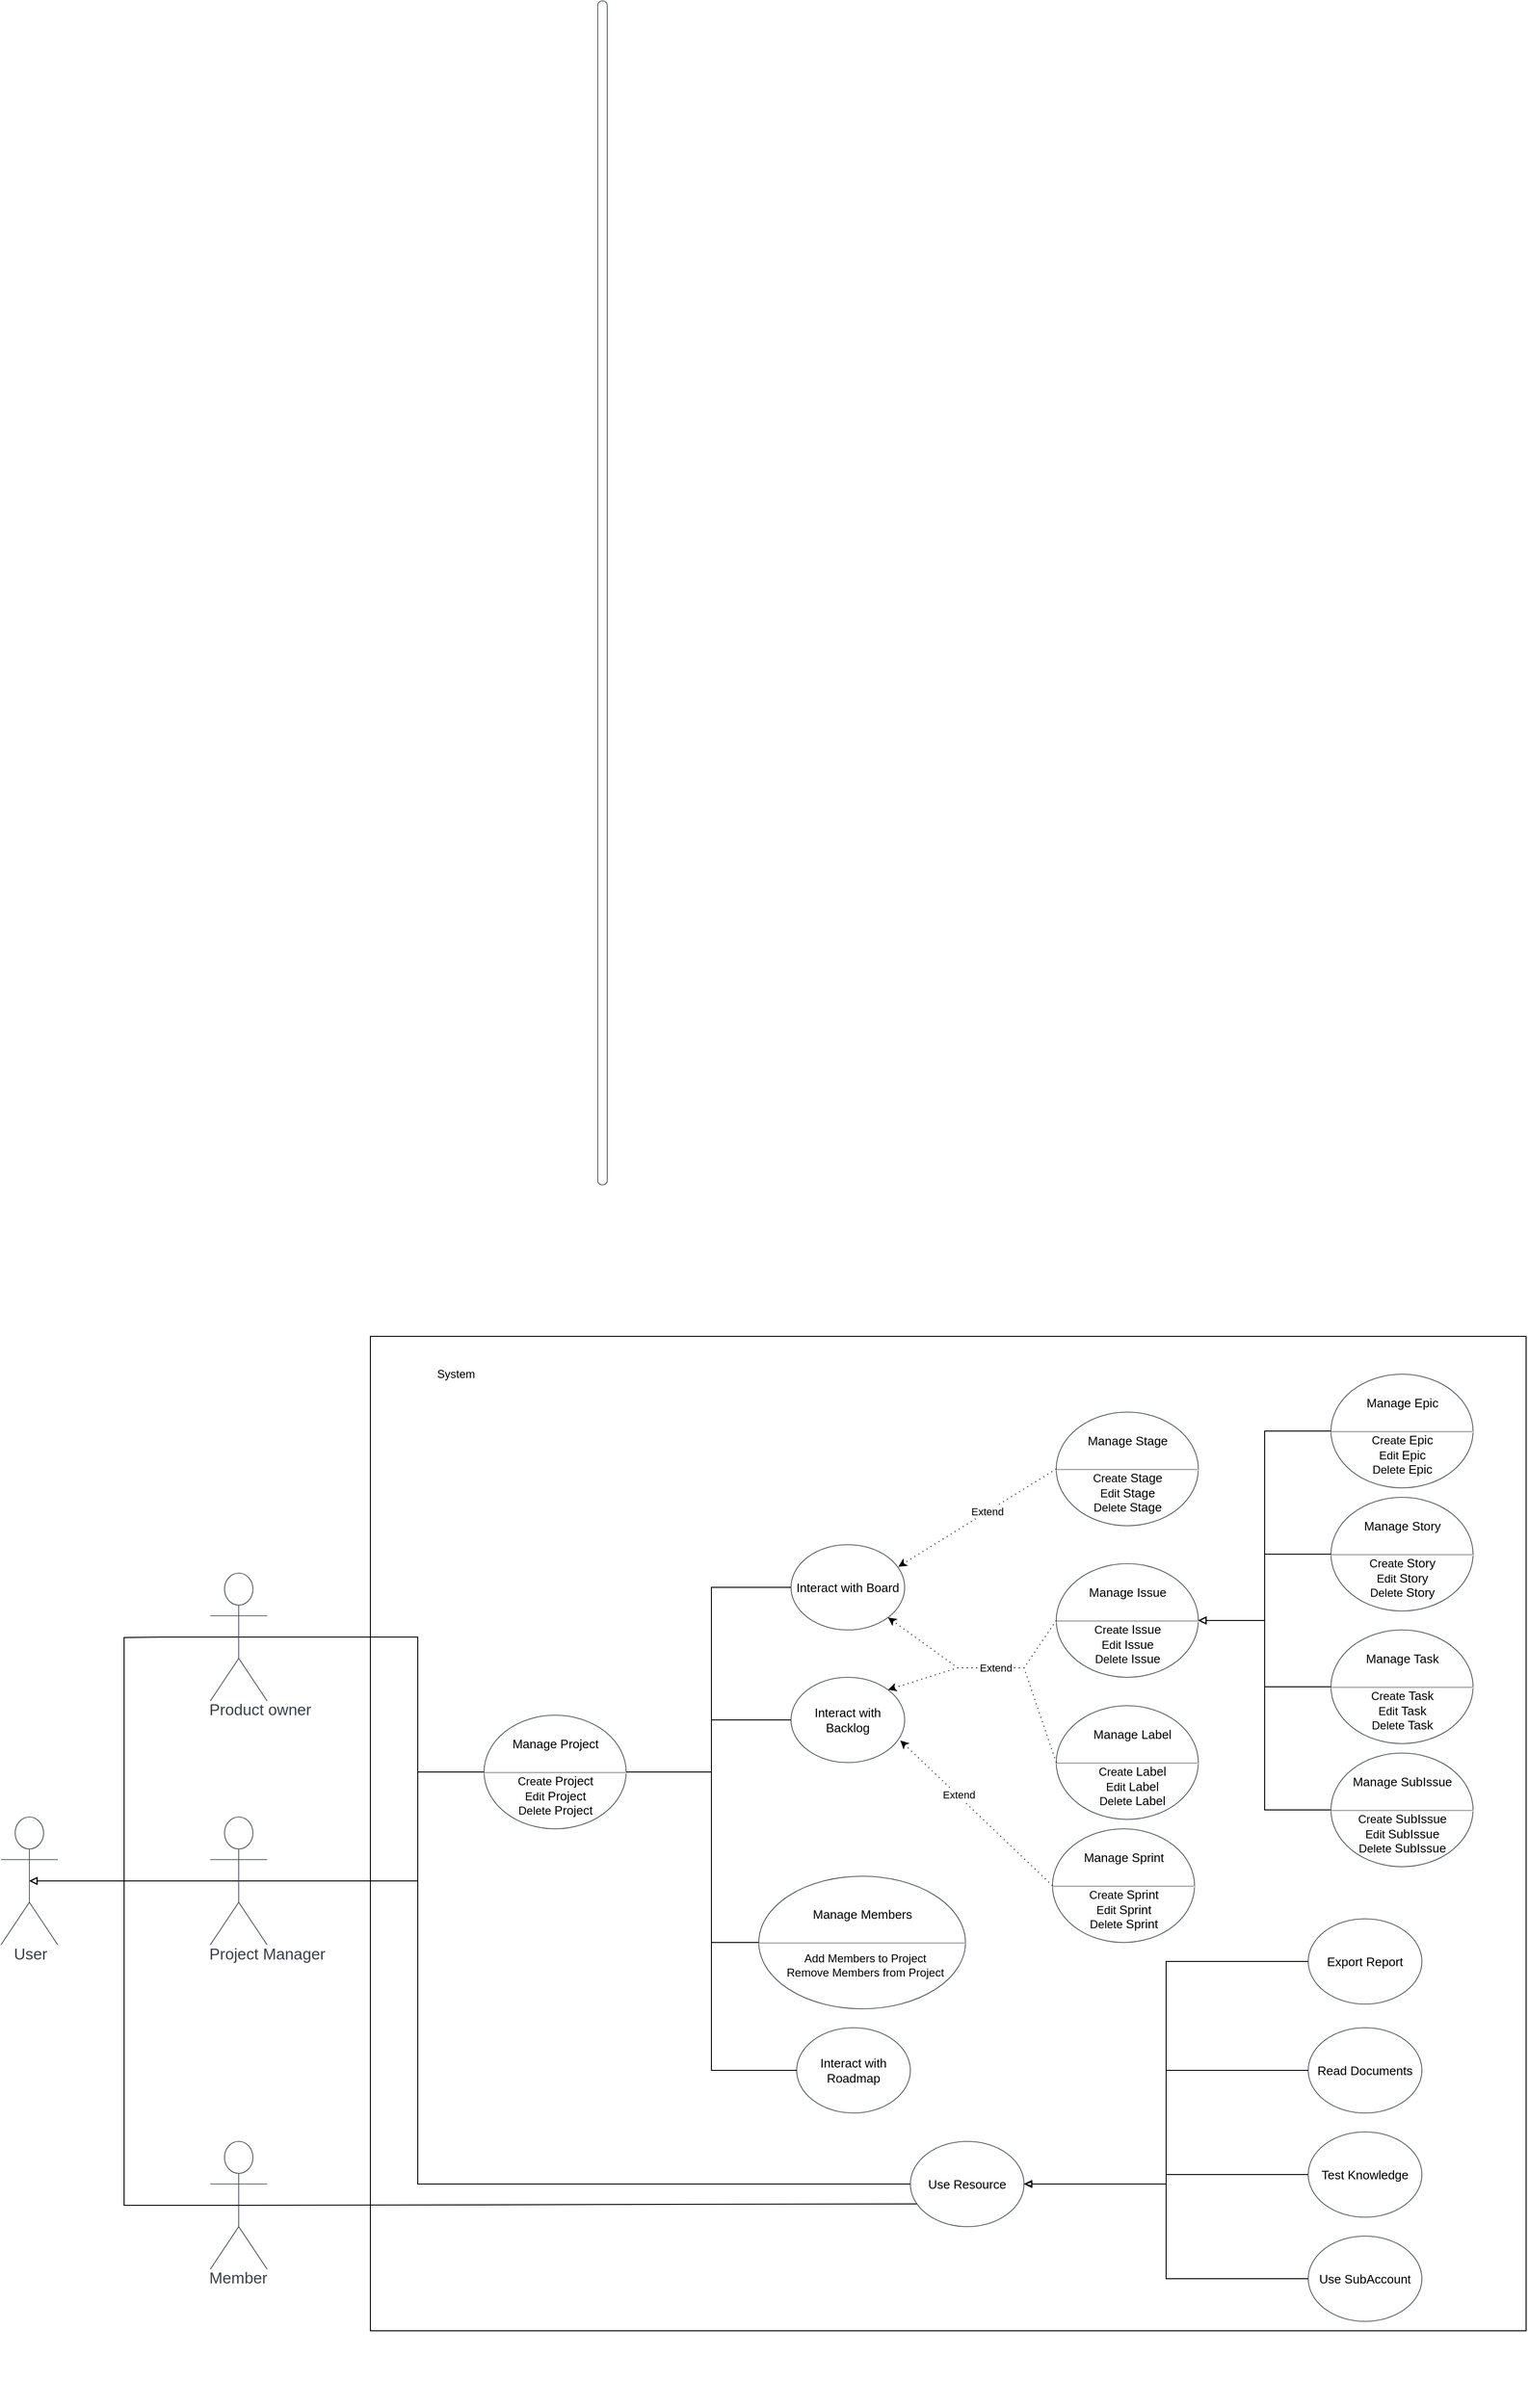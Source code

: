 <mxfile version="18.0.7" type="device" pages="6"><diagram name="Overview System" id="0783ab3e-0a74-02c8-0abd-f7b4e66b4bec"><mxGraphModel dx="4626" dy="1234" grid="1" gridSize="10" guides="1" tooltips="1" connect="1" arrows="1" fold="1" page="1" pageScale="1" pageWidth="850" pageHeight="1100" background="none" math="0" shadow="0"><root><mxCell id="0"/><mxCell id="1" parent="0"/><mxCell id="HRF2taL3OuHaLgiFOphN-39" value="" style="rounded=0;whiteSpace=wrap;html=1;" parent="1" vertex="1"><mxGeometry x="-1380" y="2460" width="1220" height="1050" as="geometry"/></mxCell><UserObject label="" lucidchartObjectId="9MX.F7zpRUh7" id="6tV1nlAnFdPLGul3W0Mb-53"><mxCell style="html=1;overflow=block;blockSpacing=1;whiteSpace=wrap;container=1;pointerEvents=0;collapsible=0;recursiveResize=0;fontSize=16.7;fontColor=#3a414a;spacing=0;strokeColor=#3a414a;strokeOpacity=100;fillOpacity=0;rounded=1;absoluteArcSize=1;arcSize=9;fillColor=#000000;strokeWidth=0.8;" parent="1" vertex="1"><mxGeometry x="-1140" y="1050" width="10" height="1250" as="geometry"/></mxCell></UserObject><mxCell id="FgD1RvkMvf7PxNO9iUgg-12" style="edgeStyle=orthogonalEdgeStyle;rounded=0;orthogonalLoop=1;jettySize=auto;html=1;exitX=0.5;exitY=0.5;exitDx=0;exitDy=0;exitPerimeter=0;entryX=0.5;entryY=0.5;entryDx=0;entryDy=0;entryPerimeter=0;endArrow=block;endFill=0;" parent="1" source="6tV1nlAnFdPLGul3W0Mb-55" target="FgD1RvkMvf7PxNO9iUgg-105" edge="1"><mxGeometry relative="1" as="geometry"><mxPoint x="-1515.0" y="3055" as="targetPoint"/><Array as="points"><mxPoint x="-1600" y="2778"/><mxPoint x="-1640" y="2778"/><mxPoint x="-1640" y="3035"/></Array></mxGeometry></mxCell><mxCell id="ESpO_a_njwLVyY05vhAm-2" style="edgeStyle=orthogonalEdgeStyle;rounded=0;orthogonalLoop=1;jettySize=auto;html=1;exitX=0.5;exitY=0.5;exitDx=0;exitDy=0;exitPerimeter=0;entryX=0;entryY=0.5;entryDx=0;entryDy=0;endArrow=none;endFill=0;" parent="1" source="6tV1nlAnFdPLGul3W0Mb-55" target="FgD1RvkMvf7PxNO9iUgg-108" edge="1"><mxGeometry relative="1" as="geometry"><Array as="points"><mxPoint x="-1330" y="2778"/><mxPoint x="-1330" y="2920"/></Array></mxGeometry></mxCell><UserObject label="Product owner" lucidchartObjectId="TNX.0SlXahP6" id="6tV1nlAnFdPLGul3W0Mb-55"><mxCell style="html=1;overflow=block;blockSpacing=1;shape=umlActor;labelPosition=center;verticalLabelPosition=bottom;verticalAlign=top;whiteSpace=nowrap;fontSize=16.7;fontColor=#3a414a;spacing=0;strokeColor=#3a414a;strokeOpacity=100;rounded=1;absoluteArcSize=1;arcSize=9;strokeWidth=0.8;" parent="1" vertex="1"><mxGeometry x="-1549" y="2710" width="60" height="135" as="geometry"/></mxCell></UserObject><mxCell id="FgD1RvkMvf7PxNO9iUgg-16" style="edgeStyle=none;rounded=0;orthogonalLoop=1;jettySize=auto;html=1;exitX=0.5;exitY=0.5;exitDx=0;exitDy=0;exitPerimeter=0;entryX=0.5;entryY=0.5;entryDx=0;entryDy=0;entryPerimeter=0;endArrow=block;endFill=0;" parent="1" source="6tV1nlAnFdPLGul3W0Mb-56" target="FgD1RvkMvf7PxNO9iUgg-105" edge="1"><mxGeometry relative="1" as="geometry"><mxPoint x="-1515.0" y="3055" as="targetPoint"/></mxGeometry></mxCell><mxCell id="ESpO_a_njwLVyY05vhAm-1" style="edgeStyle=orthogonalEdgeStyle;rounded=0;orthogonalLoop=1;jettySize=auto;html=1;exitX=0.5;exitY=0.5;exitDx=0;exitDy=0;exitPerimeter=0;entryX=0;entryY=0.5;entryDx=0;entryDy=0;endArrow=none;endFill=0;" parent="1" source="6tV1nlAnFdPLGul3W0Mb-56" target="FgD1RvkMvf7PxNO9iUgg-108" edge="1"><mxGeometry relative="1" as="geometry"><Array as="points"><mxPoint x="-1330" y="3035"/><mxPoint x="-1330" y="2920"/></Array></mxGeometry></mxCell><mxCell id="ESpO_a_njwLVyY05vhAm-9" style="edgeStyle=orthogonalEdgeStyle;rounded=0;orthogonalLoop=1;jettySize=auto;html=1;exitX=0.5;exitY=0.5;exitDx=0;exitDy=0;exitPerimeter=0;entryX=0;entryY=0.5;entryDx=0;entryDy=0;endArrow=none;endFill=0;" parent="1" source="6tV1nlAnFdPLGul3W0Mb-56" target="HRF2taL3OuHaLgiFOphN-4" edge="1"><mxGeometry relative="1" as="geometry"><Array as="points"><mxPoint x="-1330" y="3035"/><mxPoint x="-1330" y="3355"/></Array></mxGeometry></mxCell><UserObject label="Project Manager" lucidchartObjectId="TOX.cnv9FldG" id="6tV1nlAnFdPLGul3W0Mb-56"><mxCell style="html=1;overflow=block;blockSpacing=1;shape=umlActor;labelPosition=center;verticalLabelPosition=bottom;verticalAlign=top;whiteSpace=nowrap;fontSize=16.7;fontColor=#3a414a;spacing=0;strokeColor=#3a414a;strokeOpacity=100;rounded=1;absoluteArcSize=1;arcSize=9;strokeWidth=0.8;" parent="1" vertex="1"><mxGeometry x="-1549" y="2967.5" width="60" height="135" as="geometry"/></mxCell></UserObject><mxCell id="FgD1RvkMvf7PxNO9iUgg-18" style="rounded=0;orthogonalLoop=1;jettySize=auto;html=1;exitX=0.5;exitY=0.5;exitDx=0;exitDy=0;exitPerimeter=0;edgeStyle=orthogonalEdgeStyle;endArrow=block;endFill=0;entryX=0.5;entryY=0.5;entryDx=0;entryDy=0;entryPerimeter=0;" parent="1" source="6tV1nlAnFdPLGul3W0Mb-58" target="FgD1RvkMvf7PxNO9iUgg-105" edge="1"><mxGeometry relative="1" as="geometry"><mxPoint x="-2010" y="3060" as="targetPoint"/><Array as="points"><mxPoint x="-1640" y="3378"/><mxPoint x="-1640" y="3035"/></Array></mxGeometry></mxCell><UserObject label="Member" lucidchartObjectId="8OX.NVn9mZf4" id="6tV1nlAnFdPLGul3W0Mb-58"><mxCell style="html=1;overflow=block;blockSpacing=1;shape=umlActor;labelPosition=center;verticalLabelPosition=bottom;verticalAlign=top;whiteSpace=nowrap;fontSize=16.7;fontColor=#3a414a;spacing=0;strokeColor=#3a414a;strokeOpacity=100;rounded=1;absoluteArcSize=1;arcSize=9;strokeWidth=0.8;" parent="1" vertex="1"><mxGeometry x="-1549" y="3310" width="60" height="135" as="geometry"/></mxCell></UserObject><UserObject label="&amp;nbsp;User" lucidchartObjectId="WOX.MkSxOAm~" id="FgD1RvkMvf7PxNO9iUgg-105"><mxCell style="html=1;overflow=block;blockSpacing=1;shape=umlActor;labelPosition=center;verticalLabelPosition=bottom;verticalAlign=top;whiteSpace=nowrap;fontSize=16.7;fontColor=#3a414a;spacing=0;strokeColor=#3a414a;strokeOpacity=100;rounded=1;absoluteArcSize=1;arcSize=9;strokeWidth=0.8;" parent="1" vertex="1"><mxGeometry x="-1770" y="2967.5" width="60" height="135" as="geometry"/></mxCell></UserObject><mxCell id="HRF2taL3OuHaLgiFOphN-30" value="" style="endArrow=none;html=1;rounded=0;exitX=0.5;exitY=0.5;exitDx=0;exitDy=0;exitPerimeter=0;entryX=0.058;entryY=0.733;entryDx=0;entryDy=0;endFill=0;entryPerimeter=0;" parent="1" source="6tV1nlAnFdPLGul3W0Mb-58" target="HRF2taL3OuHaLgiFOphN-4" edge="1"><mxGeometry width="50" height="50" relative="1" as="geometry"><mxPoint x="-1090" y="1760" as="sourcePoint"/><mxPoint x="-1230" y="1750" as="targetPoint"/></mxGeometry></mxCell><mxCell id="HRF2taL3OuHaLgiFOphN-40" value="" style="group" parent="1" vertex="1" connectable="0"><mxGeometry x="-1350" y="2480" width="1134" height="1110" as="geometry"/></mxCell><mxCell id="HRF2taL3OuHaLgiFOphN-11" value="" style="group" parent="HRF2taL3OuHaLgiFOphN-40" vertex="1" connectable="0"><mxGeometry x="694" y="20" width="440" height="560" as="geometry"/></mxCell><mxCell id="FgD1RvkMvf7PxNO9iUgg-94" value="" style="endArrow=block;html=1;rounded=0;endFill=0;exitX=0;exitY=0.5;exitDx=0;exitDy=0;edgeStyle=orthogonalEdgeStyle;" parent="HRF2taL3OuHaLgiFOphN-11" source="FgD1RvkMvf7PxNO9iUgg-52" edge="1"><mxGeometry width="50" height="50" relative="1" as="geometry"><mxPoint x="150" y="380" as="sourcePoint"/><mxPoint x="150" y="260" as="targetPoint"/><Array as="points"><mxPoint x="220" y="460"/><mxPoint x="220" y="260"/></Array></mxGeometry></mxCell><mxCell id="FgD1RvkMvf7PxNO9iUgg-51" value="" style="group" parent="HRF2taL3OuHaLgiFOphN-11" vertex="1" connectable="0"><mxGeometry x="290" y="400" width="150" height="120" as="geometry"/></mxCell><UserObject label="&lt;hr&gt;" lucidchartObjectId="uC~.240Fy0e5" id="FgD1RvkMvf7PxNO9iUgg-52"><mxCell style="html=1;overflow=block;blockSpacing=1;whiteSpace=wrap;ellipse;fontSize=13;spacing=0;strokeColor=#3a414a;strokeOpacity=100;rounded=1;absoluteArcSize=1;arcSize=9;strokeWidth=0.8;" parent="FgD1RvkMvf7PxNO9iUgg-51" vertex="1"><mxGeometry width="150" height="120" as="geometry"/></mxCell></UserObject><mxCell id="FgD1RvkMvf7PxNO9iUgg-53" value="&lt;span style=&quot;font-size: 13px&quot;&gt;Manage&amp;nbsp;&lt;/span&gt;&lt;span style=&quot;font-size: 13px&quot;&gt;Sub&lt;/span&gt;&lt;span style=&quot;font-size: 13px&quot;&gt;Issue&lt;/span&gt;" style="text;html=1;align=center;verticalAlign=middle;resizable=0;points=[];autosize=1;strokeColor=none;fillColor=none;" parent="FgD1RvkMvf7PxNO9iUgg-51" vertex="1"><mxGeometry x="15" y="20" width="120" height="20" as="geometry"/></mxCell><mxCell id="FgD1RvkMvf7PxNO9iUgg-54" value="Create&amp;nbsp;&lt;span style=&quot;font-size: 13px&quot;&gt;Sub&lt;/span&gt;&lt;span style=&quot;font-size: 13px&quot;&gt;Issue&lt;/span&gt;&lt;br&gt;Edit&amp;nbsp;&lt;span style=&quot;font-size: 13px&quot;&gt;Sub&lt;/span&gt;&lt;span style=&quot;font-size: 13px&quot;&gt;Issue&lt;/span&gt;&lt;br&gt;Delete&amp;nbsp;&lt;span style=&quot;font-size: 13px&quot;&gt;Sub&lt;/span&gt;&lt;span style=&quot;font-size: 13px&quot;&gt;Issue&lt;/span&gt;" style="text;html=1;align=center;verticalAlign=middle;resizable=0;points=[];autosize=1;strokeColor=none;fillColor=none;" parent="FgD1RvkMvf7PxNO9iUgg-51" vertex="1"><mxGeometry x="20" y="60" width="110" height="50" as="geometry"/></mxCell><mxCell id="FgD1RvkMvf7PxNO9iUgg-111" value="" style="group" parent="HRF2taL3OuHaLgiFOphN-11" vertex="1" connectable="0"><mxGeometry x="290" width="150" height="120" as="geometry"/></mxCell><UserObject label="&lt;hr&gt;" lucidchartObjectId="uC~.240Fy0e5" id="FgD1RvkMvf7PxNO9iUgg-112"><mxCell style="html=1;overflow=block;blockSpacing=1;whiteSpace=wrap;ellipse;fontSize=13;spacing=0;strokeColor=#3a414a;strokeOpacity=100;rounded=1;absoluteArcSize=1;arcSize=9;strokeWidth=0.8;" parent="FgD1RvkMvf7PxNO9iUgg-111" vertex="1"><mxGeometry width="150" height="120" as="geometry"/></mxCell></UserObject><mxCell id="FgD1RvkMvf7PxNO9iUgg-113" value="&lt;span style=&quot;font-size: 13px&quot;&gt;Manage Epic&lt;/span&gt;" style="text;html=1;align=center;verticalAlign=middle;resizable=0;points=[];autosize=1;strokeColor=none;fillColor=none;" parent="FgD1RvkMvf7PxNO9iUgg-111" vertex="1"><mxGeometry x="30" y="20" width="90" height="20" as="geometry"/></mxCell><mxCell id="FgD1RvkMvf7PxNO9iUgg-114" value="Create&amp;nbsp;&lt;span style=&quot;font-size: 13px&quot;&gt;Epic&lt;/span&gt;&lt;br&gt;Edit&amp;nbsp;&lt;span style=&quot;font-size: 13px&quot;&gt;Epic&lt;/span&gt;&lt;br&gt;Delete&amp;nbsp;&lt;span style=&quot;font-size: 13px&quot;&gt;Epic&lt;/span&gt;" style="text;html=1;align=center;verticalAlign=middle;resizable=0;points=[];autosize=1;strokeColor=none;fillColor=none;" parent="FgD1RvkMvf7PxNO9iUgg-111" vertex="1"><mxGeometry x="35" y="60" width="80" height="50" as="geometry"/></mxCell><mxCell id="FgD1RvkMvf7PxNO9iUgg-44" value="" style="group" parent="HRF2taL3OuHaLgiFOphN-11" vertex="1" connectable="0"><mxGeometry y="200" width="150" height="120" as="geometry"/></mxCell><UserObject label="&lt;hr&gt;" lucidchartObjectId="uC~.240Fy0e5" id="FgD1RvkMvf7PxNO9iUgg-42"><mxCell style="html=1;overflow=block;blockSpacing=1;whiteSpace=wrap;ellipse;fontSize=13;spacing=0;strokeColor=#3a414a;strokeOpacity=100;rounded=1;absoluteArcSize=1;arcSize=9;strokeWidth=0.8;" parent="FgD1RvkMvf7PxNO9iUgg-44" vertex="1"><mxGeometry width="150" height="120" as="geometry"/></mxCell></UserObject><mxCell id="FgD1RvkMvf7PxNO9iUgg-43" value="&lt;span style=&quot;font-size: 13px&quot;&gt;Manage Issue&lt;/span&gt;" style="text;html=1;align=center;verticalAlign=middle;resizable=0;points=[];autosize=1;strokeColor=none;fillColor=none;" parent="FgD1RvkMvf7PxNO9iUgg-44" vertex="1"><mxGeometry x="25" y="20" width="100" height="20" as="geometry"/></mxCell><mxCell id="FgD1RvkMvf7PxNO9iUgg-46" value="Create&amp;nbsp;&lt;span style=&quot;font-size: 13px&quot;&gt;Issue&lt;/span&gt;&lt;br&gt;Edit&amp;nbsp;&lt;span style=&quot;font-size: 13px&quot;&gt;Issue&lt;/span&gt;&lt;br&gt;Delete&amp;nbsp;&lt;span style=&quot;font-size: 13px&quot;&gt;Issue&lt;/span&gt;" style="text;html=1;align=center;verticalAlign=middle;resizable=0;points=[];autosize=1;strokeColor=none;fillColor=none;" parent="FgD1RvkMvf7PxNO9iUgg-44" vertex="1"><mxGeometry x="30" y="60" width="90" height="50" as="geometry"/></mxCell><mxCell id="FgD1RvkMvf7PxNO9iUgg-115" value="" style="group" parent="HRF2taL3OuHaLgiFOphN-11" vertex="1" connectable="0"><mxGeometry x="290" y="130" width="150" height="120" as="geometry"/></mxCell><UserObject label="&lt;hr&gt;" lucidchartObjectId="uC~.240Fy0e5" id="FgD1RvkMvf7PxNO9iUgg-116"><mxCell style="html=1;overflow=block;blockSpacing=1;whiteSpace=wrap;ellipse;fontSize=13;spacing=0;strokeColor=#3a414a;strokeOpacity=100;rounded=1;absoluteArcSize=1;arcSize=9;strokeWidth=0.8;" parent="FgD1RvkMvf7PxNO9iUgg-115" vertex="1"><mxGeometry width="150" height="120" as="geometry"/></mxCell></UserObject><mxCell id="FgD1RvkMvf7PxNO9iUgg-117" value="&lt;span style=&quot;font-size: 13px&quot;&gt;Manage Story&lt;/span&gt;" style="text;html=1;align=center;verticalAlign=middle;resizable=0;points=[];autosize=1;strokeColor=none;fillColor=none;" parent="FgD1RvkMvf7PxNO9iUgg-115" vertex="1"><mxGeometry x="25" y="20" width="100" height="20" as="geometry"/></mxCell><mxCell id="FgD1RvkMvf7PxNO9iUgg-118" value="Create&amp;nbsp;&lt;span style=&quot;font-size: 13px&quot;&gt;Story&lt;/span&gt;&lt;br&gt;Edit&amp;nbsp;&lt;span style=&quot;font-size: 13px&quot;&gt;Story&lt;/span&gt;&lt;br&gt;Delete&amp;nbsp;&lt;span style=&quot;font-size: 13px&quot;&gt;Story&lt;/span&gt;" style="text;html=1;align=center;verticalAlign=middle;resizable=0;points=[];autosize=1;strokeColor=none;fillColor=none;" parent="FgD1RvkMvf7PxNO9iUgg-115" vertex="1"><mxGeometry x="30" y="60" width="90" height="50" as="geometry"/></mxCell><mxCell id="FgD1RvkMvf7PxNO9iUgg-119" value="" style="group" parent="HRF2taL3OuHaLgiFOphN-11" vertex="1" connectable="0"><mxGeometry x="290" y="270" width="150" height="120" as="geometry"/></mxCell><UserObject label="&lt;hr&gt;" lucidchartObjectId="uC~.240Fy0e5" id="FgD1RvkMvf7PxNO9iUgg-120"><mxCell style="html=1;overflow=block;blockSpacing=1;whiteSpace=wrap;ellipse;fontSize=13;spacing=0;strokeColor=#3a414a;strokeOpacity=100;rounded=1;absoluteArcSize=1;arcSize=9;strokeWidth=0.8;" parent="FgD1RvkMvf7PxNO9iUgg-119" vertex="1"><mxGeometry width="150" height="120" as="geometry"/></mxCell></UserObject><mxCell id="FgD1RvkMvf7PxNO9iUgg-121" value="&lt;span style=&quot;font-size: 13px&quot;&gt;Manage Task&lt;/span&gt;" style="text;html=1;align=center;verticalAlign=middle;resizable=0;points=[];autosize=1;strokeColor=none;fillColor=none;" parent="FgD1RvkMvf7PxNO9iUgg-119" vertex="1"><mxGeometry x="30" y="20" width="90" height="20" as="geometry"/></mxCell><mxCell id="FgD1RvkMvf7PxNO9iUgg-122" value="Create&amp;nbsp;&lt;span style=&quot;font-size: 13px&quot;&gt;Task&lt;/span&gt;&lt;br&gt;Edit&amp;nbsp;&lt;span style=&quot;font-size: 13px&quot;&gt;Task&lt;/span&gt;&lt;br&gt;Delete&amp;nbsp;&lt;span style=&quot;font-size: 13px&quot;&gt;Task&lt;/span&gt;" style="text;html=1;align=center;verticalAlign=middle;resizable=0;points=[];autosize=1;strokeColor=none;fillColor=none;" parent="FgD1RvkMvf7PxNO9iUgg-119" vertex="1"><mxGeometry x="35" y="60" width="80" height="50" as="geometry"/></mxCell><mxCell id="FgD1RvkMvf7PxNO9iUgg-123" value="" style="endArrow=block;html=1;rounded=0;endFill=0;exitX=0;exitY=0.5;exitDx=0;exitDy=0;edgeStyle=orthogonalEdgeStyle;entryX=1;entryY=0.5;entryDx=0;entryDy=0;" parent="HRF2taL3OuHaLgiFOphN-11" source="FgD1RvkMvf7PxNO9iUgg-112" target="FgD1RvkMvf7PxNO9iUgg-42" edge="1"><mxGeometry width="50" height="50" relative="1" as="geometry"><mxPoint x="-240" y="270" as="sourcePoint"/><mxPoint x="210" y="190" as="targetPoint"/></mxGeometry></mxCell><mxCell id="FgD1RvkMvf7PxNO9iUgg-124" value="" style="endArrow=block;html=1;rounded=0;endFill=0;" parent="HRF2taL3OuHaLgiFOphN-11" edge="1"><mxGeometry width="50" height="50" relative="1" as="geometry"><mxPoint x="290" y="190" as="sourcePoint"/><mxPoint x="150" y="260" as="targetPoint"/><Array as="points"><mxPoint x="220" y="190"/><mxPoint x="220" y="260"/></Array></mxGeometry></mxCell><mxCell id="FgD1RvkMvf7PxNO9iUgg-125" value="" style="endArrow=block;html=1;rounded=0;endFill=0;edgeStyle=orthogonalEdgeStyle;" parent="HRF2taL3OuHaLgiFOphN-11" edge="1"><mxGeometry width="50" height="50" relative="1" as="geometry"><mxPoint x="290" y="330" as="sourcePoint"/><mxPoint x="150" y="260" as="targetPoint"/><Array as="points"><mxPoint x="220" y="330"/><mxPoint x="220" y="260"/></Array></mxGeometry></mxCell><mxCell id="FgD1RvkMvf7PxNO9iUgg-59" value="" style="group" parent="HRF2taL3OuHaLgiFOphN-11" vertex="1" connectable="0"><mxGeometry y="40" width="150" height="120" as="geometry"/></mxCell><UserObject label="&lt;hr&gt;" lucidchartObjectId="uC~.240Fy0e5" id="FgD1RvkMvf7PxNO9iUgg-60"><mxCell style="html=1;overflow=block;blockSpacing=1;whiteSpace=wrap;ellipse;fontSize=13;spacing=0;strokeColor=#3a414a;strokeOpacity=100;rounded=1;absoluteArcSize=1;arcSize=9;strokeWidth=0.8;" parent="FgD1RvkMvf7PxNO9iUgg-59" vertex="1"><mxGeometry width="150" height="120" as="geometry"/></mxCell></UserObject><mxCell id="FgD1RvkMvf7PxNO9iUgg-61" value="&lt;span style=&quot;font-size: 13px&quot;&gt;Manage Stage&lt;/span&gt;" style="text;html=1;align=center;verticalAlign=middle;resizable=0;points=[];autosize=1;strokeColor=none;fillColor=none;" parent="FgD1RvkMvf7PxNO9iUgg-59" vertex="1"><mxGeometry x="25" y="20" width="100" height="20" as="geometry"/></mxCell><mxCell id="FgD1RvkMvf7PxNO9iUgg-62" value="Create&amp;nbsp;&lt;span style=&quot;font-size: 13px&quot;&gt;Stage&lt;/span&gt;&lt;br&gt;Edit&amp;nbsp;&lt;span style=&quot;font-size: 13px&quot;&gt;Stage&lt;/span&gt;&lt;br&gt;Delete&amp;nbsp;&lt;span style=&quot;font-size: 13px&quot;&gt;Stage&lt;/span&gt;" style="text;html=1;align=center;verticalAlign=middle;resizable=0;points=[];autosize=1;strokeColor=none;fillColor=none;" parent="FgD1RvkMvf7PxNO9iUgg-59" vertex="1"><mxGeometry x="30" y="60" width="90" height="50" as="geometry"/></mxCell><mxCell id="FgD1RvkMvf7PxNO9iUgg-47" value="" style="group" parent="HRF2taL3OuHaLgiFOphN-11" vertex="1" connectable="0"><mxGeometry x="-4" y="480" width="150" height="120" as="geometry"/></mxCell><UserObject label="&lt;hr&gt;" lucidchartObjectId="uC~.240Fy0e5" id="FgD1RvkMvf7PxNO9iUgg-48"><mxCell style="html=1;overflow=block;blockSpacing=1;whiteSpace=wrap;ellipse;fontSize=13;spacing=0;strokeColor=#3a414a;strokeOpacity=100;rounded=1;absoluteArcSize=1;arcSize=9;strokeWidth=0.8;" parent="FgD1RvkMvf7PxNO9iUgg-47" vertex="1"><mxGeometry width="150" height="120" as="geometry"/></mxCell></UserObject><mxCell id="FgD1RvkMvf7PxNO9iUgg-49" value="&lt;span style=&quot;font-size: 13px&quot;&gt;Manage Sprint&lt;/span&gt;" style="text;html=1;align=center;verticalAlign=middle;resizable=0;points=[];autosize=1;strokeColor=none;fillColor=none;" parent="FgD1RvkMvf7PxNO9iUgg-47" vertex="1"><mxGeometry x="25" y="20" width="100" height="20" as="geometry"/></mxCell><mxCell id="FgD1RvkMvf7PxNO9iUgg-50" value="Create&amp;nbsp;&lt;span style=&quot;font-size: 13px&quot;&gt;Sprint&lt;/span&gt;&lt;br&gt;Edit&amp;nbsp;&lt;span style=&quot;font-size: 13px&quot;&gt;Sprint&lt;/span&gt;&lt;br&gt;Delete&amp;nbsp;&lt;span style=&quot;font-size: 13px&quot;&gt;Sprint&lt;/span&gt;" style="text;html=1;align=center;verticalAlign=middle;resizable=0;points=[];autosize=1;strokeColor=none;fillColor=none;" parent="FgD1RvkMvf7PxNO9iUgg-47" vertex="1"><mxGeometry x="30" y="60" width="90" height="50" as="geometry"/></mxCell><mxCell id="FgD1RvkMvf7PxNO9iUgg-64" value="" style="group" parent="HRF2taL3OuHaLgiFOphN-40" vertex="1" connectable="0"><mxGeometry x="694" y="370" width="150" height="120" as="geometry"/></mxCell><UserObject label="&lt;hr&gt;" lucidchartObjectId="uC~.240Fy0e5" id="FgD1RvkMvf7PxNO9iUgg-65"><mxCell style="html=1;overflow=block;blockSpacing=1;whiteSpace=wrap;ellipse;fontSize=13;spacing=0;strokeColor=#3a414a;strokeOpacity=100;rounded=1;absoluteArcSize=1;arcSize=9;strokeWidth=0.8;" parent="FgD1RvkMvf7PxNO9iUgg-64" vertex="1"><mxGeometry width="150" height="120" as="geometry"/></mxCell></UserObject><mxCell id="FgD1RvkMvf7PxNO9iUgg-66" value="&lt;span style=&quot;font-size: 13px&quot;&gt;Manage Label&lt;/span&gt;" style="text;html=1;align=center;verticalAlign=middle;resizable=0;points=[];autosize=1;strokeColor=none;fillColor=none;" parent="FgD1RvkMvf7PxNO9iUgg-64" vertex="1"><mxGeometry x="30" y="20" width="100" height="20" as="geometry"/></mxCell><mxCell id="FgD1RvkMvf7PxNO9iUgg-67" value="Create&amp;nbsp;&lt;span style=&quot;font-size: 13px&quot;&gt;Label&lt;/span&gt;&lt;br&gt;Edit&amp;nbsp;&lt;span style=&quot;font-size: 13px&quot;&gt;Label&lt;/span&gt;&lt;br&gt;Delete&amp;nbsp;&lt;span style=&quot;font-size: 13px&quot;&gt;Label&lt;/span&gt;" style="text;html=1;align=center;verticalAlign=middle;resizable=0;points=[];autosize=1;strokeColor=none;fillColor=none;" parent="FgD1RvkMvf7PxNO9iUgg-64" vertex="1"><mxGeometry x="35" y="60" width="90" height="50" as="geometry"/></mxCell><UserObject label="Interact with Board" lucidchartObjectId="TkY.1NcW-u3U" id="HRF2taL3OuHaLgiFOphN-14"><mxCell style="html=1;overflow=block;blockSpacing=1;whiteSpace=wrap;ellipse;fontSize=13;spacing=3.8;strokeColor=#3a414a;strokeOpacity=100;rounded=1;absoluteArcSize=1;arcSize=9;strokeWidth=0.8;" parent="HRF2taL3OuHaLgiFOphN-40" vertex="1"><mxGeometry x="414" y="200" width="120" height="90" as="geometry"/></mxCell></UserObject><UserObject label="Interact with Backlog" lucidchartObjectId="TkY.1NcW-u3U" id="HRF2taL3OuHaLgiFOphN-15"><mxCell style="html=1;overflow=block;blockSpacing=1;whiteSpace=wrap;ellipse;fontSize=13;spacing=3.8;strokeColor=#3a414a;strokeOpacity=100;rounded=1;absoluteArcSize=1;arcSize=9;strokeWidth=0.8;" parent="HRF2taL3OuHaLgiFOphN-40" vertex="1"><mxGeometry x="414" y="340" width="120" height="90" as="geometry"/></mxCell></UserObject><mxCell id="HRF2taL3OuHaLgiFOphN-17" value="" style="endArrow=classic;html=1;rounded=0;entryX=0.944;entryY=0.258;entryDx=0;entryDy=0;exitX=0;exitY=0.5;exitDx=0;exitDy=0;dashed=1;dashPattern=1 4;entryPerimeter=0;" parent="HRF2taL3OuHaLgiFOphN-40" source="FgD1RvkMvf7PxNO9iUgg-60" target="HRF2taL3OuHaLgiFOphN-14" edge="1"><mxGeometry width="50" height="50" relative="1" as="geometry"><mxPoint x="554" y="480" as="sourcePoint"/><mxPoint x="504" y="530" as="targetPoint"/></mxGeometry></mxCell><mxCell id="HRF2taL3OuHaLgiFOphN-21" value="Extend" style="edgeLabel;html=1;align=center;verticalAlign=middle;resizable=0;points=[];" parent="HRF2taL3OuHaLgiFOphN-17" vertex="1" connectable="0"><mxGeometry x="-0.121" y="-1" relative="1" as="geometry"><mxPoint as="offset"/></mxGeometry></mxCell><mxCell id="HRF2taL3OuHaLgiFOphN-18" value="" style="endArrow=classic;html=1;rounded=0;entryX=1;entryY=1;entryDx=0;entryDy=0;exitX=0;exitY=0.5;exitDx=0;exitDy=0;dashed=1;dashPattern=1 4;" parent="HRF2taL3OuHaLgiFOphN-40" source="FgD1RvkMvf7PxNO9iUgg-42" target="HRF2taL3OuHaLgiFOphN-14" edge="1"><mxGeometry width="50" height="50" relative="1" as="geometry"><mxPoint x="564" y="490" as="sourcePoint"/><mxPoint x="514" y="540" as="targetPoint"/><Array as="points"><mxPoint x="660" y="330"/><mxPoint x="590" y="330"/></Array></mxGeometry></mxCell><mxCell id="HRF2taL3OuHaLgiFOphN-23" value="&lt;span style=&quot;color: rgba(0 , 0 , 0 , 0) ; font-family: monospace ; font-size: 0px ; background-color: rgb(248 , 249 , 250)&quot;&gt;%3CmxGraphModel%3E%3Croot%3E%3CmxCell%20id%3D%220%22%2F%3E%3CmxCell%20id%3D%221%22%20parent%3D%220%22%2F%3E%3CmxCell%20id%3D%222%22%20value%3D%22Extend%22%20style%3D%22edgeLabel%3Bhtml%3D1%3Balign%3Dcenter%3BverticalAlign%3Dmiddle%3Bresizable%3D0%3Bpoints%3D%5B%5D%3B%22%20vertex%3D%221%22%20connectable%3D%220%22%20parent%3D%221%22%3E%3CmxGeometry%20x%3D%22-703.536%22%20y%3D%221223.633%22%20as%3D%22geometry%22%2F%3E%3C%2FmxCell%3E%3C%2Froot%3E%3C%2FmxGraphModel%3E&lt;/span&gt;" style="edgeLabel;html=1;align=center;verticalAlign=middle;resizable=0;points=[];" parent="HRF2taL3OuHaLgiFOphN-18" vertex="1" connectable="0"><mxGeometry x="-0.149" y="-1" relative="1" as="geometry"><mxPoint as="offset"/></mxGeometry></mxCell><mxCell id="HRF2taL3OuHaLgiFOphN-20" value="" style="endArrow=classic;html=1;rounded=0;entryX=0.962;entryY=0.741;entryDx=0;entryDy=0;exitX=0;exitY=0.5;exitDx=0;exitDy=0;entryPerimeter=0;dashed=1;dashPattern=1 4;" parent="HRF2taL3OuHaLgiFOphN-40" source="FgD1RvkMvf7PxNO9iUgg-48" target="HRF2taL3OuHaLgiFOphN-15" edge="1"><mxGeometry width="50" height="50" relative="1" as="geometry"><mxPoint x="584" y="510" as="sourcePoint"/><mxPoint x="534" y="560" as="targetPoint"/></mxGeometry></mxCell><mxCell id="HRF2taL3OuHaLgiFOphN-26" value="Extend" style="edgeLabel;html=1;align=center;verticalAlign=middle;resizable=0;points=[];" parent="HRF2taL3OuHaLgiFOphN-20" vertex="1" connectable="0"><mxGeometry x="0.246" y="-1" relative="1" as="geometry"><mxPoint as="offset"/></mxGeometry></mxCell><mxCell id="FgD1RvkMvf7PxNO9iUgg-107" value="" style="group" parent="HRF2taL3OuHaLgiFOphN-40" vertex="1" connectable="0"><mxGeometry x="90" y="380" width="150" height="120" as="geometry"/></mxCell><UserObject label="&lt;hr&gt;" lucidchartObjectId="uC~.240Fy0e5" id="FgD1RvkMvf7PxNO9iUgg-108"><mxCell style="html=1;overflow=block;blockSpacing=1;whiteSpace=wrap;ellipse;fontSize=13;spacing=0;strokeColor=#3a414a;strokeOpacity=100;rounded=1;absoluteArcSize=1;arcSize=9;strokeWidth=0.8;" parent="FgD1RvkMvf7PxNO9iUgg-107" vertex="1"><mxGeometry width="150" height="120" as="geometry"/></mxCell></UserObject><mxCell id="FgD1RvkMvf7PxNO9iUgg-109" value="&lt;span style=&quot;font-size: 13px&quot;&gt;Manage Project&lt;/span&gt;" style="text;html=1;align=center;verticalAlign=middle;resizable=0;points=[];autosize=1;strokeColor=none;fillColor=none;" parent="FgD1RvkMvf7PxNO9iUgg-107" vertex="1"><mxGeometry x="20" y="20" width="110" height="20" as="geometry"/></mxCell><mxCell id="FgD1RvkMvf7PxNO9iUgg-110" value="Create&amp;nbsp;&lt;span style=&quot;font-size: 13px&quot;&gt;Project&lt;/span&gt;&lt;br&gt;Edit&amp;nbsp;&lt;span style=&quot;font-size: 13px&quot;&gt;Project&lt;/span&gt;&lt;br&gt;Delete&amp;nbsp;&lt;span style=&quot;font-size: 13px&quot;&gt;Project&lt;/span&gt;" style="text;html=1;align=center;verticalAlign=middle;resizable=0;points=[];autosize=1;strokeColor=none;fillColor=none;" parent="FgD1RvkMvf7PxNO9iUgg-107" vertex="1"><mxGeometry x="25" y="60" width="100" height="50" as="geometry"/></mxCell><mxCell id="FgD1RvkMvf7PxNO9iUgg-55" value="" style="group" parent="HRF2taL3OuHaLgiFOphN-40" vertex="1" connectable="0"><mxGeometry x="380" y="550" width="240" height="140" as="geometry"/></mxCell><UserObject label="&lt;hr&gt;" lucidchartObjectId="uC~.240Fy0e5" id="FgD1RvkMvf7PxNO9iUgg-56"><mxCell style="html=1;overflow=block;blockSpacing=1;whiteSpace=wrap;ellipse;fontSize=13;spacing=0;strokeColor=#3a414a;strokeOpacity=100;rounded=1;absoluteArcSize=1;arcSize=9;strokeWidth=0.8;" parent="FgD1RvkMvf7PxNO9iUgg-55" vertex="1"><mxGeometry width="218.182" height="140" as="geometry"/></mxCell></UserObject><mxCell id="FgD1RvkMvf7PxNO9iUgg-57" value="&lt;span style=&quot;font-size: 13px&quot;&gt;Manage Members&lt;/span&gt;" style="text;html=1;align=center;verticalAlign=middle;resizable=0;points=[];autosize=1;strokeColor=none;fillColor=none;" parent="FgD1RvkMvf7PxNO9iUgg-55" vertex="1"><mxGeometry x="49.088" y="30.003" width="120" height="20" as="geometry"/></mxCell><mxCell id="FgD1RvkMvf7PxNO9iUgg-58" value="Add Members to Project&lt;br&gt;Remove Members from Project" style="text;html=1;align=center;verticalAlign=middle;resizable=0;points=[];autosize=1;strokeColor=none;fillColor=none;" parent="FgD1RvkMvf7PxNO9iUgg-55" vertex="1"><mxGeometry x="21.82" y="78.753" width="180" height="30" as="geometry"/></mxCell><UserObject label="Interact with Roadmap" lucidchartObjectId="TkY.1NcW-u3U" id="HRF2taL3OuHaLgiFOphN-28"><mxCell style="html=1;overflow=block;blockSpacing=1;whiteSpace=wrap;ellipse;fontSize=13;spacing=3.8;strokeColor=#3a414a;strokeOpacity=100;rounded=1;absoluteArcSize=1;arcSize=9;strokeWidth=0.8;" parent="HRF2taL3OuHaLgiFOphN-40" vertex="1"><mxGeometry x="420" y="710" width="120" height="90" as="geometry"/></mxCell></UserObject><UserObject label="Read Documents" lucidchartObjectId="TkY.1NcW-u3U" id="FgD1RvkMvf7PxNO9iUgg-72"><mxCell style="html=1;overflow=block;blockSpacing=1;whiteSpace=wrap;ellipse;fontSize=13;spacing=3.8;strokeColor=#3a414a;strokeOpacity=100;rounded=1;absoluteArcSize=1;arcSize=9;strokeWidth=0.8;" parent="HRF2taL3OuHaLgiFOphN-40" vertex="1"><mxGeometry x="960" y="710" width="120" height="90" as="geometry"/></mxCell></UserObject><mxCell id="HRF2taL3OuHaLgiFOphN-74" style="edgeStyle=orthogonalEdgeStyle;rounded=0;orthogonalLoop=1;jettySize=auto;html=1;endArrow=block;endFill=0;exitX=0;exitY=0.5;exitDx=0;exitDy=0;entryX=1;entryY=0.5;entryDx=0;entryDy=0;" parent="HRF2taL3OuHaLgiFOphN-40" source="FgD1RvkMvf7PxNO9iUgg-74" target="HRF2taL3OuHaLgiFOphN-4" edge="1"><mxGeometry relative="1" as="geometry"/></mxCell><mxCell id="HRF2taL3OuHaLgiFOphN-75" style="edgeStyle=orthogonalEdgeStyle;rounded=0;orthogonalLoop=1;jettySize=auto;html=1;endArrow=block;endFill=0;exitX=0;exitY=0.5;exitDx=0;exitDy=0;entryX=1;entryY=0.5;entryDx=0;entryDy=0;" parent="HRF2taL3OuHaLgiFOphN-40" source="FgD1RvkMvf7PxNO9iUgg-72" target="HRF2taL3OuHaLgiFOphN-4" edge="1"><mxGeometry relative="1" as="geometry"/></mxCell><mxCell id="HRF2taL3OuHaLgiFOphN-76" style="edgeStyle=orthogonalEdgeStyle;rounded=0;orthogonalLoop=1;jettySize=auto;html=1;endArrow=blockThin;endFill=0;exitX=0;exitY=0.5;exitDx=0;exitDy=0;entryX=1;entryY=0.5;entryDx=0;entryDy=0;" parent="HRF2taL3OuHaLgiFOphN-40" source="FgD1RvkMvf7PxNO9iUgg-73" target="HRF2taL3OuHaLgiFOphN-4" edge="1"><mxGeometry relative="1" as="geometry"/></mxCell><mxCell id="HRF2taL3OuHaLgiFOphN-77" style="edgeStyle=orthogonalEdgeStyle;rounded=0;orthogonalLoop=1;jettySize=auto;html=1;endArrow=blockThin;endFill=0;exitX=0;exitY=0.5;exitDx=0;exitDy=0;entryX=1;entryY=0.5;entryDx=0;entryDy=0;" parent="HRF2taL3OuHaLgiFOphN-40" source="FgD1RvkMvf7PxNO9iUgg-79" target="HRF2taL3OuHaLgiFOphN-4" edge="1"><mxGeometry relative="1" as="geometry"/></mxCell><UserObject label="Use Resource" lucidchartObjectId="TkY.1NcW-u3U" id="HRF2taL3OuHaLgiFOphN-4"><mxCell style="html=1;overflow=block;blockSpacing=1;whiteSpace=wrap;ellipse;fontSize=13;spacing=3.8;strokeColor=#3a414a;strokeOpacity=100;rounded=1;absoluteArcSize=1;arcSize=9;strokeWidth=0.8;" parent="HRF2taL3OuHaLgiFOphN-40" vertex="1"><mxGeometry x="540" y="830" width="120" height="90" as="geometry"/></mxCell></UserObject><UserObject label="Test Knowledge" lucidchartObjectId="TkY.1NcW-u3U" id="FgD1RvkMvf7PxNO9iUgg-73"><mxCell style="html=1;overflow=block;blockSpacing=1;whiteSpace=wrap;ellipse;fontSize=13;spacing=3.8;strokeColor=#3a414a;strokeOpacity=100;rounded=1;absoluteArcSize=1;arcSize=9;strokeWidth=0.8;" parent="HRF2taL3OuHaLgiFOphN-40" vertex="1"><mxGeometry x="960.0" y="820" width="120" height="90" as="geometry"/></mxCell></UserObject><UserObject label="Export Report" lucidchartObjectId="TkY.1NcW-u3U" id="FgD1RvkMvf7PxNO9iUgg-74"><mxCell style="html=1;overflow=block;blockSpacing=1;whiteSpace=wrap;ellipse;fontSize=13;spacing=3.8;strokeColor=#3a414a;strokeOpacity=100;rounded=1;absoluteArcSize=1;arcSize=9;strokeWidth=0.8;" parent="HRF2taL3OuHaLgiFOphN-40" vertex="1"><mxGeometry x="960" y="595" width="120" height="90" as="geometry"/></mxCell></UserObject><UserObject label="&lt;span&gt;Use SubAccount&lt;/span&gt;" lucidchartObjectId="TkY.1NcW-u3U" id="FgD1RvkMvf7PxNO9iUgg-79"><mxCell style="html=1;overflow=block;blockSpacing=1;whiteSpace=wrap;ellipse;fontSize=13;spacing=3.8;strokeColor=#3a414a;strokeOpacity=100;rounded=1;absoluteArcSize=1;arcSize=9;strokeWidth=0.8;" parent="HRF2taL3OuHaLgiFOphN-40" vertex="1"><mxGeometry x="960" y="930" width="120" height="90" as="geometry"/></mxCell></UserObject><mxCell id="HRF2taL3OuHaLgiFOphN-78" value="System" style="text;html=1;align=center;verticalAlign=middle;resizable=0;points=[];autosize=1;strokeColor=none;fillColor=none;" parent="HRF2taL3OuHaLgiFOphN-40" vertex="1"><mxGeometry x="30" y="10" width="60" height="20" as="geometry"/></mxCell><mxCell id="ESpO_a_njwLVyY05vhAm-4" style="edgeStyle=orthogonalEdgeStyle;rounded=0;orthogonalLoop=1;jettySize=auto;html=1;entryX=0;entryY=0.5;entryDx=0;entryDy=0;endArrow=none;endFill=0;" parent="HRF2taL3OuHaLgiFOphN-40" source="FgD1RvkMvf7PxNO9iUgg-108" target="HRF2taL3OuHaLgiFOphN-15" edge="1"><mxGeometry relative="1" as="geometry"><Array as="points"><mxPoint x="330" y="440"/><mxPoint x="330" y="385"/></Array></mxGeometry></mxCell><mxCell id="ESpO_a_njwLVyY05vhAm-5" style="edgeStyle=orthogonalEdgeStyle;rounded=0;orthogonalLoop=1;jettySize=auto;html=1;entryX=0;entryY=0.5;entryDx=0;entryDy=0;endArrow=none;endFill=0;" parent="HRF2taL3OuHaLgiFOphN-40" source="FgD1RvkMvf7PxNO9iUgg-108" target="HRF2taL3OuHaLgiFOphN-14" edge="1"><mxGeometry relative="1" as="geometry"><Array as="points"><mxPoint x="330" y="440"/><mxPoint x="330" y="245"/></Array></mxGeometry></mxCell><mxCell id="ESpO_a_njwLVyY05vhAm-6" style="edgeStyle=orthogonalEdgeStyle;rounded=0;orthogonalLoop=1;jettySize=auto;html=1;entryX=0;entryY=0.5;entryDx=0;entryDy=0;endArrow=none;endFill=0;" parent="HRF2taL3OuHaLgiFOphN-40" source="FgD1RvkMvf7PxNO9iUgg-108" target="FgD1RvkMvf7PxNO9iUgg-56" edge="1"><mxGeometry relative="1" as="geometry"><Array as="points"><mxPoint x="330" y="440"/><mxPoint x="330" y="620"/></Array></mxGeometry></mxCell><mxCell id="ESpO_a_njwLVyY05vhAm-7" style="edgeStyle=orthogonalEdgeStyle;rounded=0;orthogonalLoop=1;jettySize=auto;html=1;exitX=1;exitY=0.5;exitDx=0;exitDy=0;entryX=0;entryY=0.5;entryDx=0;entryDy=0;endArrow=none;endFill=0;" parent="HRF2taL3OuHaLgiFOphN-40" source="FgD1RvkMvf7PxNO9iUgg-108" target="HRF2taL3OuHaLgiFOphN-28" edge="1"><mxGeometry relative="1" as="geometry"/></mxCell><mxCell id="f8dp-oO0YuZ8xeWtiuly-3" value="" style="endArrow=classic;html=1;rounded=0;jumpStyle=arc;jumpSize=19;entryX=1;entryY=0;entryDx=0;entryDy=0;exitX=0;exitY=0.5;exitDx=0;exitDy=0;dashed=1;dashPattern=1 4;" parent="HRF2taL3OuHaLgiFOphN-40" source="FgD1RvkMvf7PxNO9iUgg-65" target="HRF2taL3OuHaLgiFOphN-15" edge="1"><mxGeometry width="50" height="50" relative="1" as="geometry"><mxPoint x="590" y="410" as="sourcePoint"/><mxPoint x="640" y="360" as="targetPoint"/><Array as="points"><mxPoint x="660" y="330"/><mxPoint x="590" y="330"/></Array></mxGeometry></mxCell><mxCell id="f8dp-oO0YuZ8xeWtiuly-6" value="Extend" style="edgeLabel;html=1;align=center;verticalAlign=middle;resizable=0;points=[];" parent="f8dp-oO0YuZ8xeWtiuly-3" vertex="1" connectable="0"><mxGeometry x="0.184" y="1" relative="1" as="geometry"><mxPoint x="14" y="-1" as="offset"/></mxGeometry></mxCell></root></mxGraphModel></diagram><diagram id="zLtauKlGJa3Y48WQX1wP" name="Login"><mxGraphModel dx="3642" dy="-1548" grid="1" gridSize="10" guides="1" tooltips="1" connect="1" arrows="1" fold="1" page="1" pageScale="1" pageWidth="850" pageHeight="1100" math="0" shadow="0"><root><mxCell id="0"/><mxCell id="1" parent="0"/><mxCell id="ooPZKCSUwFshoTxDVP7U-2" value="" style="rounded=0;whiteSpace=wrap;html=1;" vertex="1" parent="1"><mxGeometry x="-2400" y="2240" width="530" height="340" as="geometry"/></mxCell><UserObject label="&amp;nbsp;User" lucidchartObjectId="WOX.MkSxOAm~" id="ooPZKCSUwFshoTxDVP7U-1"><mxCell style="html=1;overflow=block;blockSpacing=1;shape=umlActor;labelPosition=center;verticalLabelPosition=bottom;verticalAlign=top;whiteSpace=nowrap;fontSize=16.7;fontColor=#3a414a;spacing=0;strokeColor=#3a414a;strokeOpacity=100;rounded=1;absoluteArcSize=1;arcSize=9;strokeWidth=0.8;" vertex="1" parent="1"><mxGeometry x="-2520" y="2350" width="60" height="135" as="geometry"/></mxCell></UserObject><mxCell id="ooPZKCSUwFshoTxDVP7U-3" value="System&lt;br&gt;" style="text;html=1;align=center;verticalAlign=middle;resizable=0;points=[];autosize=1;strokeColor=none;fillColor=none;" vertex="1" parent="1"><mxGeometry x="-2200" y="2250" width="60" height="20" as="geometry"/></mxCell><mxCell id="ooPZKCSUwFshoTxDVP7U-8" style="rounded=0;orthogonalLoop=1;jettySize=auto;html=1;exitX=1;exitY=0.5;exitDx=0;exitDy=0;entryX=0;entryY=0.5;entryDx=0;entryDy=0;endArrow=classic;endFill=0;dashed=1;dashPattern=1 4;" edge="1" parent="1" source="ooPZKCSUwFshoTxDVP7U-4" target="ooPZKCSUwFshoTxDVP7U-5"><mxGeometry relative="1" as="geometry"/></mxCell><mxCell id="ooPZKCSUwFshoTxDVP7U-11" value="Include" style="edgeLabel;html=1;align=center;verticalAlign=middle;resizable=0;points=[];" vertex="1" connectable="0" parent="ooPZKCSUwFshoTxDVP7U-8"><mxGeometry x="0.378" y="1" relative="1" as="geometry"><mxPoint as="offset"/></mxGeometry></mxCell><mxCell id="ooPZKCSUwFshoTxDVP7U-9" style="rounded=0;orthogonalLoop=1;jettySize=auto;html=1;endArrow=classic;endFill=0;dashed=1;exitX=0;exitY=0.5;exitDx=0;exitDy=0;" edge="1" parent="1" source="ooPZKCSUwFshoTxDVP7U-6" target="ooPZKCSUwFshoTxDVP7U-4"><mxGeometry relative="1" as="geometry"/></mxCell><mxCell id="ooPZKCSUwFshoTxDVP7U-12" value="Extend" style="edgeLabel;html=1;align=center;verticalAlign=middle;resizable=0;points=[];" vertex="1" connectable="0" parent="ooPZKCSUwFshoTxDVP7U-9"><mxGeometry x="-0.352" relative="1" as="geometry"><mxPoint as="offset"/></mxGeometry></mxCell><mxCell id="ooPZKCSUwFshoTxDVP7U-4" value="Input Username and Password" style="ellipse;whiteSpace=wrap;html=1;" vertex="1" parent="1"><mxGeometry x="-2330" y="2377.5" width="120" height="80" as="geometry"/></mxCell><mxCell id="ooPZKCSUwFshoTxDVP7U-5" value="Validate Username and Password" style="ellipse;whiteSpace=wrap;html=1;" vertex="1" parent="1"><mxGeometry x="-2100" y="2320" width="120" height="80" as="geometry"/></mxCell><mxCell id="ooPZKCSUwFshoTxDVP7U-6" value="Display Error" style="ellipse;whiteSpace=wrap;html=1;" vertex="1" parent="1"><mxGeometry x="-2100" y="2450" width="120" height="80" as="geometry"/></mxCell><mxCell id="ooPZKCSUwFshoTxDVP7U-7" style="edgeStyle=orthogonalEdgeStyle;rounded=0;orthogonalLoop=1;jettySize=auto;html=1;exitX=0.5;exitY=0.5;exitDx=0;exitDy=0;exitPerimeter=0;entryX=0;entryY=0.5;entryDx=0;entryDy=0;endArrow=none;endFill=0;" edge="1" parent="1" source="ooPZKCSUwFshoTxDVP7U-1" target="ooPZKCSUwFshoTxDVP7U-4"><mxGeometry relative="1" as="geometry"/></mxCell></root></mxGraphModel></diagram><diagram id="iNNycDyItYrH_JhKwD_7" name="Register"><mxGraphModel dx="3414" dy="-1684" grid="1" gridSize="10" guides="1" tooltips="1" connect="1" arrows="1" fold="1" page="1" pageScale="1" pageWidth="850" pageHeight="1100" math="0" shadow="0"><root><mxCell id="0"/><mxCell id="1" parent="0"/><mxCell id="IRBt1t7dYl44CTql2wf1-1" value="" style="rounded=0;whiteSpace=wrap;html=1;" vertex="1" parent="1"><mxGeometry x="-2400" y="2240" width="530" height="320" as="geometry"/></mxCell><UserObject label="&amp;nbsp;User" lucidchartObjectId="WOX.MkSxOAm~" id="IRBt1t7dYl44CTql2wf1-2"><mxCell style="html=1;overflow=block;blockSpacing=1;shape=umlActor;labelPosition=center;verticalLabelPosition=bottom;verticalAlign=top;whiteSpace=nowrap;fontSize=16.7;fontColor=#3a414a;spacing=0;strokeColor=#3a414a;strokeOpacity=100;rounded=1;absoluteArcSize=1;arcSize=9;strokeWidth=0.8;" vertex="1" parent="1"><mxGeometry x="-2520" y="2350" width="60" height="135" as="geometry"/></mxCell></UserObject><mxCell id="IRBt1t7dYl44CTql2wf1-3" value="System&lt;br&gt;" style="text;html=1;align=center;verticalAlign=middle;resizable=0;points=[];autosize=1;strokeColor=none;fillColor=none;" vertex="1" parent="1"><mxGeometry x="-2200" y="2250" width="60" height="20" as="geometry"/></mxCell><mxCell id="IRBt1t7dYl44CTql2wf1-4" style="rounded=0;orthogonalLoop=1;jettySize=auto;html=1;exitX=1;exitY=0.5;exitDx=0;exitDy=0;entryX=0;entryY=0.5;entryDx=0;entryDy=0;endArrow=classic;endFill=0;dashed=1;dashPattern=1 4;" edge="1" parent="1" source="IRBt1t7dYl44CTql2wf1-8" target="IRBt1t7dYl44CTql2wf1-9"><mxGeometry relative="1" as="geometry"/></mxCell><mxCell id="IRBt1t7dYl44CTql2wf1-5" value="Include" style="edgeLabel;html=1;align=center;verticalAlign=middle;resizable=0;points=[];" vertex="1" connectable="0" parent="IRBt1t7dYl44CTql2wf1-4"><mxGeometry x="0.378" y="1" relative="1" as="geometry"><mxPoint as="offset"/></mxGeometry></mxCell><mxCell id="IRBt1t7dYl44CTql2wf1-6" style="rounded=0;orthogonalLoop=1;jettySize=auto;html=1;endArrow=classic;endFill=0;dashed=1;exitX=0;exitY=0.5;exitDx=0;exitDy=0;" edge="1" parent="1" source="IRBt1t7dYl44CTql2wf1-10" target="IRBt1t7dYl44CTql2wf1-8"><mxGeometry relative="1" as="geometry"/></mxCell><mxCell id="IRBt1t7dYl44CTql2wf1-7" value="Extend" style="edgeLabel;html=1;align=center;verticalAlign=middle;resizable=0;points=[];" vertex="1" connectable="0" parent="IRBt1t7dYl44CTql2wf1-6"><mxGeometry x="-0.352" relative="1" as="geometry"><mxPoint as="offset"/></mxGeometry></mxCell><mxCell id="IRBt1t7dYl44CTql2wf1-8" value="Input Information" style="ellipse;whiteSpace=wrap;html=1;" vertex="1" parent="1"><mxGeometry x="-2330" y="2377.5" width="120" height="80" as="geometry"/></mxCell><mxCell id="IRBt1t7dYl44CTql2wf1-9" value="Validate new Username and Email&amp;nbsp;" style="ellipse;whiteSpace=wrap;html=1;" vertex="1" parent="1"><mxGeometry x="-2100" y="2320" width="120" height="80" as="geometry"/></mxCell><mxCell id="IRBt1t7dYl44CTql2wf1-10" value="Display Error" style="ellipse;whiteSpace=wrap;html=1;" vertex="1" parent="1"><mxGeometry x="-2100" y="2450" width="120" height="80" as="geometry"/></mxCell><mxCell id="IRBt1t7dYl44CTql2wf1-11" style="edgeStyle=orthogonalEdgeStyle;rounded=0;orthogonalLoop=1;jettySize=auto;html=1;exitX=0.5;exitY=0.5;exitDx=0;exitDy=0;exitPerimeter=0;entryX=0;entryY=0.5;entryDx=0;entryDy=0;endArrow=none;endFill=0;" edge="1" parent="1" source="IRBt1t7dYl44CTql2wf1-2" target="IRBt1t7dYl44CTql2wf1-8"><mxGeometry relative="1" as="geometry"/></mxCell></root></mxGraphModel></diagram><diagram id="IyFQnsE9W7pp56uQ3SmQ" name="Project"><mxGraphModel dx="3770" dy="-1472" grid="1" gridSize="10" guides="1" tooltips="1" connect="1" arrows="1" fold="1" page="1" pageScale="1" pageWidth="850" pageHeight="1100" math="0" shadow="0"><root><mxCell id="0"/><mxCell id="1" parent="0"/><mxCell id="bUbiOwJn7-_k8D39Mj8G-6" value="" style="rounded=0;whiteSpace=wrap;html=1;direction=south;" vertex="1" parent="1"><mxGeometry x="-2150" y="2230" width="1160" height="1200" as="geometry"/></mxCell><mxCell id="bUbiOwJn7-_k8D39Mj8G-1" style="edgeStyle=orthogonalEdgeStyle;rounded=0;orthogonalLoop=1;jettySize=auto;html=1;exitX=0.5;exitY=0.5;exitDx=0;exitDy=0;exitPerimeter=0;entryX=0.5;entryY=0.5;entryDx=0;entryDy=0;entryPerimeter=0;endArrow=block;endFill=0;" edge="1" parent="1" source="bUbiOwJn7-_k8D39Mj8G-2" target="bUbiOwJn7-_k8D39Mj8G-5"><mxGeometry relative="1" as="geometry"><mxPoint x="-2255" y="2725" as="targetPoint"/><Array as="points"><mxPoint x="-2340" y="2448"/><mxPoint x="-2380" y="2448"/><mxPoint x="-2380" y="2705"/></Array></mxGeometry></mxCell><mxCell id="hpqLeHukLKn71n8eob2P-3" style="edgeStyle=none;rounded=0;orthogonalLoop=1;jettySize=auto;html=1;exitX=0.5;exitY=0.5;exitDx=0;exitDy=0;exitPerimeter=0;entryX=0;entryY=0.5;entryDx=0;entryDy=0;endArrow=none;endFill=0;" edge="1" parent="1" source="bUbiOwJn7-_k8D39Mj8G-2" target="bUbiOwJn7-_k8D39Mj8G-8"><mxGeometry relative="1" as="geometry"><Array as="points"><mxPoint x="-2100" y="2450"/><mxPoint x="-2100" y="2570"/></Array></mxGeometry></mxCell><UserObject label="Product owner" lucidchartObjectId="TNX.0SlXahP6" id="bUbiOwJn7-_k8D39Mj8G-2"><mxCell style="html=1;overflow=block;blockSpacing=1;shape=umlActor;labelPosition=center;verticalLabelPosition=bottom;verticalAlign=top;whiteSpace=nowrap;fontSize=16.7;fontColor=#3a414a;spacing=0;strokeColor=#3a414a;strokeOpacity=100;rounded=1;absoluteArcSize=1;arcSize=9;strokeWidth=0.8;" vertex="1" parent="1"><mxGeometry x="-2289" y="2380" width="60" height="135" as="geometry"/></mxCell></UserObject><mxCell id="bUbiOwJn7-_k8D39Mj8G-3" style="edgeStyle=none;rounded=0;orthogonalLoop=1;jettySize=auto;html=1;exitX=0.5;exitY=0.5;exitDx=0;exitDy=0;exitPerimeter=0;entryX=0.5;entryY=0.5;entryDx=0;entryDy=0;entryPerimeter=0;endArrow=block;endFill=0;" edge="1" parent="1" source="bUbiOwJn7-_k8D39Mj8G-4" target="bUbiOwJn7-_k8D39Mj8G-5"><mxGeometry relative="1" as="geometry"><mxPoint x="-2255" y="2725" as="targetPoint"/><Array as="points"><mxPoint x="-2380" y="2705"/><mxPoint x="-2380" y="2570"/></Array></mxGeometry></mxCell><mxCell id="hpqLeHukLKn71n8eob2P-4" style="edgeStyle=none;rounded=0;orthogonalLoop=1;jettySize=auto;html=1;exitX=0.5;exitY=0.5;exitDx=0;exitDy=0;exitPerimeter=0;endArrow=none;endFill=0;" edge="1" parent="1" source="bUbiOwJn7-_k8D39Mj8G-4"><mxGeometry relative="1" as="geometry"><mxPoint x="-2050" y="2570" as="targetPoint"/><Array as="points"><mxPoint x="-2100" y="2705"/><mxPoint x="-2100" y="2570"/></Array></mxGeometry></mxCell><UserObject label="Project Manager" lucidchartObjectId="TOX.cnv9FldG" id="bUbiOwJn7-_k8D39Mj8G-4"><mxCell style="html=1;overflow=block;blockSpacing=1;shape=umlActor;labelPosition=center;verticalLabelPosition=bottom;verticalAlign=top;whiteSpace=nowrap;fontSize=16.7;fontColor=#3a414a;spacing=0;strokeColor=#3a414a;strokeOpacity=100;rounded=1;absoluteArcSize=1;arcSize=9;strokeWidth=0.8;" vertex="1" parent="1"><mxGeometry x="-2289" y="2637.5" width="60" height="135" as="geometry"/></mxCell></UserObject><UserObject label="&amp;nbsp;User" lucidchartObjectId="WOX.MkSxOAm~" id="bUbiOwJn7-_k8D39Mj8G-5"><mxCell style="html=1;overflow=block;blockSpacing=1;shape=umlActor;labelPosition=center;verticalLabelPosition=bottom;verticalAlign=top;whiteSpace=nowrap;fontSize=16.7;fontColor=#3a414a;spacing=0;strokeColor=#3a414a;strokeOpacity=100;rounded=1;absoluteArcSize=1;arcSize=9;strokeWidth=0.8;" vertex="1" parent="1"><mxGeometry x="-2510" y="2502.5" width="60" height="135" as="geometry"/></mxCell></UserObject><mxCell id="bUbiOwJn7-_k8D39Mj8G-7" value="System&lt;br&gt;" style="text;html=1;align=center;verticalAlign=middle;resizable=0;points=[];autosize=1;strokeColor=none;fillColor=none;" vertex="1" parent="1"><mxGeometry x="-2020" y="2310" width="60" height="20" as="geometry"/></mxCell><mxCell id="ikq1NUCA1GPQgG--iBzm-15" style="edgeStyle=none;rounded=0;orthogonalLoop=1;jettySize=auto;html=1;exitX=0.228;exitY=0.063;exitDx=0;exitDy=0;entryX=0.764;entryY=0.92;entryDx=0;entryDy=0;entryPerimeter=0;dashed=1;dashPattern=1 4;endArrow=classic;endFill=0;exitPerimeter=0;" edge="1" parent="1" source="ikq1NUCA1GPQgG--iBzm-13" target="bUbiOwJn7-_k8D39Mj8G-8"><mxGeometry relative="1" as="geometry"/></mxCell><mxCell id="ikq1NUCA1GPQgG--iBzm-17" value="Extend" style="edgeLabel;html=1;align=center;verticalAlign=middle;resizable=0;points=[];" vertex="1" connectable="0" parent="ikq1NUCA1GPQgG--iBzm-15"><mxGeometry x="-0.365" y="2" relative="1" as="geometry"><mxPoint as="offset"/></mxGeometry></mxCell><mxCell id="bUbiOwJn7-_k8D39Mj8G-8" value="Login" style="ellipse;whiteSpace=wrap;html=1;" vertex="1" parent="1"><mxGeometry x="-2070" y="2530" width="120" height="80" as="geometry"/></mxCell><mxCell id="5Xo_y7O8B8igBxpiYKKC-1" value="" style="group" vertex="1" connectable="0" parent="1"><mxGeometry x="-1860" y="2510" width="150" height="120" as="geometry"/></mxCell><UserObject label="&lt;hr&gt;" lucidchartObjectId="uC~.240Fy0e5" id="5Xo_y7O8B8igBxpiYKKC-2"><mxCell style="html=1;overflow=block;blockSpacing=1;whiteSpace=wrap;ellipse;fontSize=13;spacing=0;strokeColor=#3a414a;strokeOpacity=100;rounded=1;absoluteArcSize=1;arcSize=9;strokeWidth=0.8;" vertex="1" parent="5Xo_y7O8B8igBxpiYKKC-1"><mxGeometry width="150" height="120" as="geometry"/></mxCell></UserObject><mxCell id="5Xo_y7O8B8igBxpiYKKC-3" value="&lt;span style=&quot;font-size: 13px&quot;&gt;Manage Project&lt;/span&gt;" style="text;html=1;align=center;verticalAlign=middle;resizable=0;points=[];autosize=1;strokeColor=none;fillColor=none;" vertex="1" parent="5Xo_y7O8B8igBxpiYKKC-1"><mxGeometry x="20" y="20" width="110" height="20" as="geometry"/></mxCell><mxCell id="5Xo_y7O8B8igBxpiYKKC-4" value="Create&amp;nbsp;&lt;span style=&quot;font-size: 13px&quot;&gt;Project&lt;/span&gt;&lt;br&gt;Edit&amp;nbsp;&lt;span style=&quot;font-size: 13px&quot;&gt;Project&lt;/span&gt;&lt;br&gt;Delete&amp;nbsp;&lt;span style=&quot;font-size: 13px&quot;&gt;Project&lt;/span&gt;" style="text;html=1;align=center;verticalAlign=middle;resizable=0;points=[];autosize=1;strokeColor=none;fillColor=none;" vertex="1" parent="5Xo_y7O8B8igBxpiYKKC-1"><mxGeometry x="25" y="60" width="100" height="50" as="geometry"/></mxCell><mxCell id="hpqLeHukLKn71n8eob2P-1" value="Validate Information" style="ellipse;whiteSpace=wrap;html=1;" vertex="1" parent="1"><mxGeometry x="-1950" y="2350" width="120" height="80" as="geometry"/></mxCell><mxCell id="hpqLeHukLKn71n8eob2P-2" value="Display Error" style="ellipse;whiteSpace=wrap;html=1;" vertex="1" parent="1"><mxGeometry x="-1770" y="2350" width="120" height="80" as="geometry"/></mxCell><mxCell id="hpqLeHukLKn71n8eob2P-5" style="edgeStyle=none;rounded=0;orthogonalLoop=1;jettySize=auto;html=1;exitX=0;exitY=0.5;exitDx=0;exitDy=0;entryX=1;entryY=0.5;entryDx=0;entryDy=0;endArrow=classic;endFill=0;dashed=1;dashPattern=1 4;" edge="1" parent="1" source="5Xo_y7O8B8igBxpiYKKC-2" target="bUbiOwJn7-_k8D39Mj8G-8"><mxGeometry relative="1" as="geometry"/></mxCell><mxCell id="hpqLeHukLKn71n8eob2P-6" value="Extend" style="edgeLabel;html=1;align=center;verticalAlign=middle;resizable=0;points=[];" vertex="1" connectable="0" parent="hpqLeHukLKn71n8eob2P-5"><mxGeometry x="-0.252" relative="1" as="geometry"><mxPoint x="-7" as="offset"/></mxGeometry></mxCell><mxCell id="hpqLeHukLKn71n8eob2P-7" style="edgeStyle=none;rounded=0;orthogonalLoop=1;jettySize=auto;html=1;exitX=0.272;exitY=0.963;exitDx=0;exitDy=0;entryX=0.689;entryY=0.035;entryDx=0;entryDy=0;dashed=1;dashPattern=1 4;endArrow=classic;endFill=0;entryPerimeter=0;exitPerimeter=0;" edge="1" parent="1" source="hpqLeHukLKn71n8eob2P-2" target="5Xo_y7O8B8igBxpiYKKC-2"><mxGeometry relative="1" as="geometry"/></mxCell><mxCell id="hpqLeHukLKn71n8eob2P-8" value="Extend" style="edgeLabel;html=1;align=center;verticalAlign=middle;resizable=0;points=[];" vertex="1" connectable="0" parent="hpqLeHukLKn71n8eob2P-7"><mxGeometry x="-0.435" y="3" relative="1" as="geometry"><mxPoint x="-7" y="33" as="offset"/></mxGeometry></mxCell><mxCell id="hpqLeHukLKn71n8eob2P-9" style="edgeStyle=none;rounded=0;orthogonalLoop=1;jettySize=auto;html=1;entryX=0.758;entryY=0.942;entryDx=0;entryDy=0;dashed=1;dashPattern=1 4;endArrow=classic;endFill=0;entryPerimeter=0;" edge="1" parent="1" source="5Xo_y7O8B8igBxpiYKKC-2" target="hpqLeHukLKn71n8eob2P-1"><mxGeometry relative="1" as="geometry"/></mxCell><mxCell id="hpqLeHukLKn71n8eob2P-10" value="Include" style="edgeLabel;html=1;align=center;verticalAlign=middle;resizable=0;points=[];" vertex="1" connectable="0" parent="hpqLeHukLKn71n8eob2P-9"><mxGeometry x="0.39" y="1" relative="1" as="geometry"><mxPoint x="6" y="7" as="offset"/></mxGeometry></mxCell><mxCell id="hpqLeHukLKn71n8eob2P-11" style="edgeStyle=none;rounded=0;orthogonalLoop=1;jettySize=auto;html=1;exitX=0.5;exitY=1;exitDx=0;exitDy=0;dashed=1;dashPattern=1 4;endArrow=classic;endFill=0;" edge="1" parent="1" source="bUbiOwJn7-_k8D39Mj8G-6" target="bUbiOwJn7-_k8D39Mj8G-6"><mxGeometry relative="1" as="geometry"/></mxCell><mxCell id="xOCf2m58dimNnjYWnTQk-1" value="" style="group" vertex="1" connectable="0" parent="1"><mxGeometry x="-1570" y="2240" width="240" height="140" as="geometry"/></mxCell><UserObject label="&lt;hr&gt;" lucidchartObjectId="uC~.240Fy0e5" id="xOCf2m58dimNnjYWnTQk-2"><mxCell style="html=1;overflow=block;blockSpacing=1;whiteSpace=wrap;ellipse;fontSize=13;spacing=0;strokeColor=#3a414a;strokeOpacity=100;rounded=1;absoluteArcSize=1;arcSize=9;strokeWidth=0.8;" vertex="1" parent="xOCf2m58dimNnjYWnTQk-1"><mxGeometry width="218.182" height="140" as="geometry"/></mxCell></UserObject><mxCell id="xOCf2m58dimNnjYWnTQk-3" value="&lt;span style=&quot;font-size: 13px&quot;&gt;Manage Members&lt;/span&gt;" style="text;html=1;align=center;verticalAlign=middle;resizable=0;points=[];autosize=1;strokeColor=none;fillColor=none;" vertex="1" parent="xOCf2m58dimNnjYWnTQk-1"><mxGeometry x="49.088" y="30.003" width="120" height="20" as="geometry"/></mxCell><mxCell id="xOCf2m58dimNnjYWnTQk-4" value="Add Members to Project&lt;br&gt;Remove Members from Project" style="text;html=1;align=center;verticalAlign=middle;resizable=0;points=[];autosize=1;strokeColor=none;fillColor=none;" vertex="1" parent="xOCf2m58dimNnjYWnTQk-1"><mxGeometry x="21.82" y="78.753" width="180" height="30" as="geometry"/></mxCell><UserObject label="Interact with Board" lucidchartObjectId="TkY.1NcW-u3U" id="YZx6S6FgujnCnRQM4YY7-1"><mxCell style="html=1;overflow=block;blockSpacing=1;whiteSpace=wrap;ellipse;fontSize=13;spacing=3.8;strokeColor=#3a414a;strokeOpacity=100;rounded=1;absoluteArcSize=1;arcSize=9;strokeWidth=0.8;" vertex="1" parent="1"><mxGeometry x="-1520" y="2412.5" width="120" height="90" as="geometry"/></mxCell></UserObject><UserObject label="Interact with Backlog" lucidchartObjectId="TkY.1NcW-u3U" id="YZx6S6FgujnCnRQM4YY7-2"><mxCell style="html=1;overflow=block;blockSpacing=1;whiteSpace=wrap;ellipse;fontSize=13;spacing=3.8;strokeColor=#3a414a;strokeOpacity=100;rounded=1;absoluteArcSize=1;arcSize=9;strokeWidth=0.8;" vertex="1" parent="1"><mxGeometry x="-1520" y="2525" width="120" height="90" as="geometry"/></mxCell></UserObject><UserObject label="Interact with Roadmap" lucidchartObjectId="TkY.1NcW-u3U" id="YZx6S6FgujnCnRQM4YY7-3"><mxCell style="html=1;overflow=block;blockSpacing=1;whiteSpace=wrap;ellipse;fontSize=13;spacing=3.8;strokeColor=#3a414a;strokeOpacity=100;rounded=1;absoluteArcSize=1;arcSize=9;strokeWidth=0.8;" vertex="1" parent="1"><mxGeometry x="-1520" y="2670" width="120" height="90" as="geometry"/></mxCell></UserObject><mxCell id="YZx6S6FgujnCnRQM4YY7-4" style="edgeStyle=none;rounded=0;orthogonalLoop=1;jettySize=auto;html=1;exitX=0;exitY=0.5;exitDx=0;exitDy=0;entryX=1;entryY=0.5;entryDx=0;entryDy=0;dashed=1;dashPattern=1 4;endArrow=classic;endFill=0;" edge="1" parent="1" source="YZx6S6FgujnCnRQM4YY7-1" target="5Xo_y7O8B8igBxpiYKKC-2"><mxGeometry relative="1" as="geometry"><Array as="points"><mxPoint x="-1580" y="2570"/></Array></mxGeometry></mxCell><mxCell id="YZx6S6FgujnCnRQM4YY7-5" style="edgeStyle=none;rounded=0;orthogonalLoop=1;jettySize=auto;html=1;exitX=0;exitY=0.5;exitDx=0;exitDy=0;entryX=1;entryY=0.5;entryDx=0;entryDy=0;dashed=1;dashPattern=1 4;endArrow=classic;endFill=0;" edge="1" parent="1" source="YZx6S6FgujnCnRQM4YY7-2" target="5Xo_y7O8B8igBxpiYKKC-2"><mxGeometry relative="1" as="geometry"/></mxCell><mxCell id="YZx6S6FgujnCnRQM4YY7-6" style="edgeStyle=none;rounded=0;orthogonalLoop=1;jettySize=auto;html=1;exitX=0;exitY=0.5;exitDx=0;exitDy=0;entryX=1;entryY=0.5;entryDx=0;entryDy=0;dashed=1;dashPattern=1 4;endArrow=classic;endFill=0;" edge="1" parent="1" source="YZx6S6FgujnCnRQM4YY7-3" target="5Xo_y7O8B8igBxpiYKKC-2"><mxGeometry relative="1" as="geometry"><Array as="points"><mxPoint x="-1580" y="2570"/></Array></mxGeometry></mxCell><mxCell id="YZx6S6FgujnCnRQM4YY7-9" value="Extend" style="edgeLabel;html=1;align=center;verticalAlign=middle;resizable=0;points=[];" vertex="1" connectable="0" parent="YZx6S6FgujnCnRQM4YY7-6"><mxGeometry x="-0.185" relative="1" as="geometry"><mxPoint x="-75" y="-37" as="offset"/></mxGeometry></mxCell><mxCell id="YZx6S6FgujnCnRQM4YY7-12" style="edgeStyle=none;rounded=0;orthogonalLoop=1;jettySize=auto;html=1;exitX=0;exitY=1;exitDx=0;exitDy=0;entryX=1;entryY=0.5;entryDx=0;entryDy=0;dashed=1;dashPattern=1 4;endArrow=classic;endFill=0;" edge="1" parent="1" source="xOCf2m58dimNnjYWnTQk-2" target="5Xo_y7O8B8igBxpiYKKC-2"><mxGeometry relative="1" as="geometry"><Array as="points"><mxPoint x="-1580" y="2570"/></Array></mxGeometry></mxCell><mxCell id="ikq1NUCA1GPQgG--iBzm-14" style="edgeStyle=none;rounded=0;orthogonalLoop=1;jettySize=auto;html=1;exitX=0.333;exitY=1;exitDx=0;exitDy=0;entryX=0.5;entryY=0;entryDx=0;entryDy=0;dashed=1;dashPattern=1 4;endArrow=classic;endFill=0;exitPerimeter=0;" edge="1" parent="1" source="bUbiOwJn7-_k8D39Mj8G-8" target="ikq1NUCA1GPQgG--iBzm-12"><mxGeometry relative="1" as="geometry"/></mxCell><mxCell id="ikq1NUCA1GPQgG--iBzm-16" value="Include" style="edgeLabel;html=1;align=center;verticalAlign=middle;resizable=0;points=[];" vertex="1" connectable="0" parent="ikq1NUCA1GPQgG--iBzm-14"><mxGeometry x="0.163" y="-1" relative="1" as="geometry"><mxPoint as="offset"/></mxGeometry></mxCell><mxCell id="ikq1NUCA1GPQgG--iBzm-12" value="Validate Information" style="ellipse;whiteSpace=wrap;html=1;" vertex="1" parent="1"><mxGeometry x="-2110" y="2710" width="120" height="80" as="geometry"/></mxCell><mxCell id="ikq1NUCA1GPQgG--iBzm-13" value="Display Error" style="ellipse;whiteSpace=wrap;html=1;" vertex="1" parent="1"><mxGeometry x="-1960" y="2710" width="120" height="80" as="geometry"/></mxCell></root></mxGraphModel></diagram><diagram id="gWqRyxfLUonabNnqGmZX" name="Backlog"><mxGraphModel dx="4031" dy="-1316" grid="1" gridSize="10" guides="1" tooltips="1" connect="1" arrows="1" fold="1" page="1" pageScale="1" pageWidth="850" pageHeight="1100" math="0" shadow="0"><root><mxCell id="0"/><mxCell id="1" parent="0"/><mxCell id="WJ--oSnYpkS54CVA9RZE-1" style="edgeStyle=orthogonalEdgeStyle;rounded=0;orthogonalLoop=1;jettySize=auto;html=1;exitX=0.5;exitY=0.5;exitDx=0;exitDy=0;exitPerimeter=0;entryX=0.5;entryY=0.5;entryDx=0;entryDy=0;entryPerimeter=0;endArrow=block;endFill=0;" edge="1" parent="1" source="WJ--oSnYpkS54CVA9RZE-2" target="WJ--oSnYpkS54CVA9RZE-7"><mxGeometry relative="1" as="geometry"><mxPoint x="-2265" y="2605" as="targetPoint"/><Array as="points"><mxPoint x="-2350" y="2377"/><mxPoint x="-2390" y="2377"/><mxPoint x="-2390" y="2585"/></Array></mxGeometry></mxCell><UserObject label="Product owner" lucidchartObjectId="TNX.0SlXahP6" id="WJ--oSnYpkS54CVA9RZE-2"><mxCell style="html=1;overflow=block;blockSpacing=1;shape=umlActor;labelPosition=center;verticalLabelPosition=bottom;verticalAlign=top;whiteSpace=nowrap;fontSize=16.7;fontColor=#3a414a;spacing=0;strokeColor=#3a414a;strokeOpacity=100;rounded=1;absoluteArcSize=1;arcSize=9;strokeWidth=0.8;" vertex="1" parent="1"><mxGeometry x="-2299" y="2310" width="60" height="135" as="geometry"/></mxCell></UserObject><mxCell id="WJ--oSnYpkS54CVA9RZE-3" style="edgeStyle=none;rounded=0;orthogonalLoop=1;jettySize=auto;html=1;exitX=0.5;exitY=0.5;exitDx=0;exitDy=0;exitPerimeter=0;entryX=0.5;entryY=0.5;entryDx=0;entryDy=0;entryPerimeter=0;endArrow=block;endFill=0;" edge="1" parent="1" source="WJ--oSnYpkS54CVA9RZE-4" target="WJ--oSnYpkS54CVA9RZE-7"><mxGeometry relative="1" as="geometry"><mxPoint x="-2265" y="2605" as="targetPoint"/></mxGeometry></mxCell><UserObject label="Project Manager" lucidchartObjectId="TOX.cnv9FldG" id="WJ--oSnYpkS54CVA9RZE-4"><mxCell style="html=1;overflow=block;blockSpacing=1;shape=umlActor;labelPosition=center;verticalLabelPosition=bottom;verticalAlign=top;whiteSpace=nowrap;fontSize=16.7;fontColor=#3a414a;spacing=0;strokeColor=#3a414a;strokeOpacity=100;rounded=1;absoluteArcSize=1;arcSize=9;strokeWidth=0.8;" vertex="1" parent="1"><mxGeometry x="-2299" y="2517.5" width="60" height="135" as="geometry"/></mxCell></UserObject><mxCell id="WJ--oSnYpkS54CVA9RZE-5" style="rounded=0;orthogonalLoop=1;jettySize=auto;html=1;exitX=0.5;exitY=0.5;exitDx=0;exitDy=0;exitPerimeter=0;edgeStyle=orthogonalEdgeStyle;endArrow=block;endFill=0;entryX=0.5;entryY=0.5;entryDx=0;entryDy=0;entryPerimeter=0;" edge="1" parent="1" source="WJ--oSnYpkS54CVA9RZE-6" target="WJ--oSnYpkS54CVA9RZE-7"><mxGeometry relative="1" as="geometry"><mxPoint x="-2760" y="2610" as="targetPoint"/><Array as="points"><mxPoint x="-2390" y="2788"/><mxPoint x="-2390" y="2585"/></Array></mxGeometry></mxCell><UserObject label="Member" lucidchartObjectId="8OX.NVn9mZf4" id="WJ--oSnYpkS54CVA9RZE-6"><mxCell style="html=1;overflow=block;blockSpacing=1;shape=umlActor;labelPosition=center;verticalLabelPosition=bottom;verticalAlign=top;whiteSpace=nowrap;fontSize=16.7;fontColor=#3a414a;spacing=0;strokeColor=#3a414a;strokeOpacity=100;rounded=1;absoluteArcSize=1;arcSize=9;strokeWidth=0.8;" vertex="1" parent="1"><mxGeometry x="-2299" y="2720" width="60" height="135" as="geometry"/></mxCell></UserObject><UserObject label="&amp;nbsp;User" lucidchartObjectId="WOX.MkSxOAm~" id="WJ--oSnYpkS54CVA9RZE-7"><mxCell style="html=1;overflow=block;blockSpacing=1;shape=umlActor;labelPosition=center;verticalLabelPosition=bottom;verticalAlign=top;whiteSpace=nowrap;fontSize=16.7;fontColor=#3a414a;spacing=0;strokeColor=#3a414a;strokeOpacity=100;rounded=1;absoluteArcSize=1;arcSize=9;strokeWidth=0.8;" vertex="1" parent="1"><mxGeometry x="-2520" y="2517.5" width="60" height="135" as="geometry"/></mxCell></UserObject><mxCell id="YwHM6QzTGGTJd61JD837-21" value="" style="group" vertex="1" connectable="0" parent="1"><mxGeometry x="-2060" y="2330" width="770" height="830" as="geometry"/></mxCell><mxCell id="WJ--oSnYpkS54CVA9RZE-8" value="" style="rounded=0;whiteSpace=wrap;html=1;" vertex="1" parent="YwHM6QzTGGTJd61JD837-21"><mxGeometry x="-110" y="-70" width="880" height="730" as="geometry"/></mxCell><mxCell id="XuLHjpWbwsX3QCu35Sl4-1" value="Login" style="ellipse;whiteSpace=wrap;html=1;" vertex="1" parent="YwHM6QzTGGTJd61JD837-21"><mxGeometry x="90" y="400" width="120" height="80" as="geometry"/></mxCell><mxCell id="XuLHjpWbwsX3QCu35Sl4-2" value="Validate Information" style="ellipse;whiteSpace=wrap;html=1;" vertex="1" parent="YwHM6QzTGGTJd61JD837-21"><mxGeometry y="520" width="120" height="80" as="geometry"/></mxCell><mxCell id="YwHM6QzTGGTJd61JD837-15" style="edgeStyle=none;rounded=0;orthogonalLoop=1;jettySize=auto;html=1;exitX=0;exitY=1;exitDx=0;exitDy=0;entryX=0.583;entryY=0;entryDx=0;entryDy=0;entryPerimeter=0;dashed=1;dashPattern=1 4;endArrow=classic;endFill=0;" edge="1" parent="YwHM6QzTGGTJd61JD837-21" source="XuLHjpWbwsX3QCu35Sl4-1" target="XuLHjpWbwsX3QCu35Sl4-2"><mxGeometry relative="1" as="geometry"/></mxCell><mxCell id="YwHM6QzTGGTJd61JD837-16" value="Include" style="edgeLabel;html=1;align=center;verticalAlign=middle;resizable=0;points=[];" vertex="1" connectable="0" parent="YwHM6QzTGGTJd61JD837-15"><mxGeometry x="-0.387" y="-3" relative="1" as="geometry"><mxPoint x="3" y="6" as="offset"/></mxGeometry></mxCell><mxCell id="YwHM6QzTGGTJd61JD837-17" style="edgeStyle=none;rounded=0;orthogonalLoop=1;jettySize=auto;html=1;exitX=0.376;exitY=-0.016;exitDx=0;exitDy=0;entryX=1;entryY=1;entryDx=0;entryDy=0;dashed=1;dashPattern=1 4;endArrow=classic;endFill=0;startArrow=none;exitPerimeter=0;" edge="1" parent="YwHM6QzTGGTJd61JD837-21" source="XuLHjpWbwsX3QCu35Sl4-3" target="XuLHjpWbwsX3QCu35Sl4-1"><mxGeometry relative="1" as="geometry"><mxPoint x="275" y="480" as="sourcePoint"/></mxGeometry></mxCell><mxCell id="YwHM6QzTGGTJd61JD837-20" value="Extend" style="edgeLabel;html=1;align=center;verticalAlign=middle;resizable=0;points=[];" vertex="1" connectable="0" parent="YwHM6QzTGGTJd61JD837-17"><mxGeometry x="-0.372" y="1" relative="1" as="geometry"><mxPoint x="-1" y="-10" as="offset"/></mxGeometry></mxCell><mxCell id="XuLHjpWbwsX3QCu35Sl4-3" value="Display Error" style="ellipse;whiteSpace=wrap;html=1;" vertex="1" parent="YwHM6QzTGGTJd61JD837-21"><mxGeometry x="190" y="520" width="120" height="80" as="geometry"/></mxCell><UserObject label="Interact with Backlog of Project" lucidchartObjectId="TkY.1NcW-u3U" id="fms37FE7ep-9gxwePSeJ-6"><mxCell style="html=1;overflow=block;blockSpacing=1;whiteSpace=wrap;ellipse;fontSize=13;spacing=3.8;strokeColor=#3a414a;strokeOpacity=100;rounded=1;absoluteArcSize=1;arcSize=9;strokeWidth=0.8;" vertex="1" parent="YwHM6QzTGGTJd61JD837-21"><mxGeometry x="90" y="210" width="120" height="90" as="geometry"/></mxCell></UserObject><mxCell id="YwHM6QzTGGTJd61JD837-13" style="edgeStyle=none;rounded=0;orthogonalLoop=1;jettySize=auto;html=1;exitX=0.5;exitY=1;exitDx=0;exitDy=0;entryX=0.5;entryY=0;entryDx=0;entryDy=0;dashed=1;dashPattern=1 4;endArrow=classic;endFill=0;" edge="1" parent="YwHM6QzTGGTJd61JD837-21" source="fms37FE7ep-9gxwePSeJ-6" target="XuLHjpWbwsX3QCu35Sl4-1"><mxGeometry relative="1" as="geometry"/></mxCell><mxCell id="YwHM6QzTGGTJd61JD837-14" value="Include" style="edgeLabel;html=1;align=center;verticalAlign=middle;resizable=0;points=[];" vertex="1" connectable="0" parent="YwHM6QzTGGTJd61JD837-13"><mxGeometry x="-0.454" y="-2" relative="1" as="geometry"><mxPoint as="offset"/></mxGeometry></mxCell><mxCell id="YwHM6QzTGGTJd61JD837-1" value="" style="group" vertex="1" connectable="0" parent="YwHM6QzTGGTJd61JD837-21"><mxGeometry x="310" y="40" width="150" height="120" as="geometry"/></mxCell><UserObject label="&lt;hr&gt;" lucidchartObjectId="uC~.240Fy0e5" id="YwHM6QzTGGTJd61JD837-2"><mxCell style="html=1;overflow=block;blockSpacing=1;whiteSpace=wrap;ellipse;fontSize=13;spacing=0;strokeColor=#3a414a;strokeOpacity=100;rounded=1;absoluteArcSize=1;arcSize=9;strokeWidth=0.8;" vertex="1" parent="YwHM6QzTGGTJd61JD837-1"><mxGeometry width="150" height="120" as="geometry"/></mxCell></UserObject><mxCell id="YwHM6QzTGGTJd61JD837-3" value="&lt;span style=&quot;font-size: 13px&quot;&gt;Manage Label&lt;/span&gt;" style="text;html=1;align=center;verticalAlign=middle;resizable=0;points=[];autosize=1;strokeColor=none;fillColor=none;" vertex="1" parent="YwHM6QzTGGTJd61JD837-1"><mxGeometry x="30" y="20" width="100" height="20" as="geometry"/></mxCell><mxCell id="YwHM6QzTGGTJd61JD837-4" value="Create&amp;nbsp;&lt;span style=&quot;font-size: 13px&quot;&gt;Label&lt;/span&gt;&lt;br&gt;Edit&amp;nbsp;&lt;span style=&quot;font-size: 13px&quot;&gt;Label&lt;/span&gt;&lt;br&gt;Delete&amp;nbsp;&lt;span style=&quot;font-size: 13px&quot;&gt;Label&lt;/span&gt;" style="text;html=1;align=center;verticalAlign=middle;resizable=0;points=[];autosize=1;strokeColor=none;fillColor=none;" vertex="1" parent="YwHM6QzTGGTJd61JD837-1"><mxGeometry x="35" y="60" width="90" height="50" as="geometry"/></mxCell><mxCell id="YwHM6QzTGGTJd61JD837-7" style="edgeStyle=none;rounded=0;orthogonalLoop=1;jettySize=auto;html=1;exitX=1;exitY=0.5;exitDx=0;exitDy=0;entryX=0;entryY=0.5;entryDx=0;entryDy=0;dashed=1;dashPattern=1 4;endArrow=classic;endFill=0;" edge="1" parent="YwHM6QzTGGTJd61JD837-21" source="fms37FE7ep-9gxwePSeJ-6" target="YwHM6QzTGGTJd61JD837-2"><mxGeometry relative="1" as="geometry"/></mxCell><mxCell id="YwHM6QzTGGTJd61JD837-8" value="Extend" style="edgeLabel;html=1;align=center;verticalAlign=middle;resizable=0;points=[];" vertex="1" connectable="0" parent="YwHM6QzTGGTJd61JD837-7"><mxGeometry x="-0.363" relative="1" as="geometry"><mxPoint as="offset"/></mxGeometry></mxCell><mxCell id="GvXTSPFqcYSQPXiefniM-76" value="" style="endArrow=block;html=1;rounded=0;endFill=0;exitX=0;exitY=0.5;exitDx=0;exitDy=0;edgeStyle=orthogonalEdgeStyle;" edge="1" parent="YwHM6QzTGGTJd61JD837-21" source="GvXTSPFqcYSQPXiefniM-78"><mxGeometry width="50" height="50" relative="1" as="geometry"><mxPoint x="460" y="380" as="sourcePoint"/><mxPoint x="460" y="260" as="targetPoint"/><Array as="points"><mxPoint x="530" y="460"/><mxPoint x="530" y="260"/></Array></mxGeometry></mxCell><mxCell id="GvXTSPFqcYSQPXiefniM-77" value="" style="group" vertex="1" connectable="0" parent="YwHM6QzTGGTJd61JD837-21"><mxGeometry x="600" y="400" width="150" height="120" as="geometry"/></mxCell><UserObject label="&lt;hr&gt;" lucidchartObjectId="uC~.240Fy0e5" id="GvXTSPFqcYSQPXiefniM-78"><mxCell style="html=1;overflow=block;blockSpacing=1;whiteSpace=wrap;ellipse;fontSize=13;spacing=0;strokeColor=#3a414a;strokeOpacity=100;rounded=1;absoluteArcSize=1;arcSize=9;strokeWidth=0.8;" vertex="1" parent="GvXTSPFqcYSQPXiefniM-77"><mxGeometry width="150" height="120" as="geometry"/></mxCell></UserObject><mxCell id="GvXTSPFqcYSQPXiefniM-79" value="&lt;span style=&quot;font-size: 13px&quot;&gt;Manage&amp;nbsp;&lt;/span&gt;&lt;span style=&quot;font-size: 13px&quot;&gt;Sub&lt;/span&gt;&lt;span style=&quot;font-size: 13px&quot;&gt;Issue&lt;/span&gt;" style="text;html=1;align=center;verticalAlign=middle;resizable=0;points=[];autosize=1;strokeColor=none;fillColor=none;" vertex="1" parent="GvXTSPFqcYSQPXiefniM-77"><mxGeometry x="15" y="20" width="120" height="20" as="geometry"/></mxCell><mxCell id="GvXTSPFqcYSQPXiefniM-80" value="Create&amp;nbsp;&lt;span style=&quot;font-size: 13px&quot;&gt;Sub&lt;/span&gt;&lt;span style=&quot;font-size: 13px&quot;&gt;Issue&lt;/span&gt;&lt;br&gt;Edit&amp;nbsp;&lt;span style=&quot;font-size: 13px&quot;&gt;Sub&lt;/span&gt;&lt;span style=&quot;font-size: 13px&quot;&gt;Issue&lt;/span&gt;&lt;br&gt;Delete&amp;nbsp;&lt;span style=&quot;font-size: 13px&quot;&gt;Sub&lt;/span&gt;&lt;span style=&quot;font-size: 13px&quot;&gt;Issue&lt;/span&gt;" style="text;html=1;align=center;verticalAlign=middle;resizable=0;points=[];autosize=1;strokeColor=none;fillColor=none;" vertex="1" parent="GvXTSPFqcYSQPXiefniM-77"><mxGeometry x="20" y="60" width="110" height="50" as="geometry"/></mxCell><mxCell id="GvXTSPFqcYSQPXiefniM-81" value="" style="group" vertex="1" connectable="0" parent="YwHM6QzTGGTJd61JD837-21"><mxGeometry x="600" width="150" height="120" as="geometry"/></mxCell><UserObject label="&lt;hr&gt;" lucidchartObjectId="uC~.240Fy0e5" id="GvXTSPFqcYSQPXiefniM-82"><mxCell style="html=1;overflow=block;blockSpacing=1;whiteSpace=wrap;ellipse;fontSize=13;spacing=0;strokeColor=#3a414a;strokeOpacity=100;rounded=1;absoluteArcSize=1;arcSize=9;strokeWidth=0.8;" vertex="1" parent="GvXTSPFqcYSQPXiefniM-81"><mxGeometry width="150" height="120" as="geometry"/></mxCell></UserObject><mxCell id="GvXTSPFqcYSQPXiefniM-83" value="&lt;span style=&quot;font-size: 13px&quot;&gt;Manage Epic&lt;/span&gt;" style="text;html=1;align=center;verticalAlign=middle;resizable=0;points=[];autosize=1;strokeColor=none;fillColor=none;" vertex="1" parent="GvXTSPFqcYSQPXiefniM-81"><mxGeometry x="30" y="20" width="90" height="20" as="geometry"/></mxCell><mxCell id="GvXTSPFqcYSQPXiefniM-84" value="Create&amp;nbsp;&lt;span style=&quot;font-size: 13px&quot;&gt;Epic&lt;/span&gt;&lt;br&gt;Edit&amp;nbsp;&lt;span style=&quot;font-size: 13px&quot;&gt;Epic&lt;/span&gt;&lt;br&gt;Delete&amp;nbsp;&lt;span style=&quot;font-size: 13px&quot;&gt;Epic&lt;/span&gt;" style="text;html=1;align=center;verticalAlign=middle;resizable=0;points=[];autosize=1;strokeColor=none;fillColor=none;" vertex="1" parent="GvXTSPFqcYSQPXiefniM-81"><mxGeometry x="35" y="60" width="80" height="50" as="geometry"/></mxCell><mxCell id="GvXTSPFqcYSQPXiefniM-85" value="" style="group" vertex="1" connectable="0" parent="YwHM6QzTGGTJd61JD837-21"><mxGeometry x="310" y="200" width="150" height="120" as="geometry"/></mxCell><UserObject label="&lt;hr&gt;" lucidchartObjectId="uC~.240Fy0e5" id="GvXTSPFqcYSQPXiefniM-86"><mxCell style="html=1;overflow=block;blockSpacing=1;whiteSpace=wrap;ellipse;fontSize=13;spacing=0;strokeColor=#3a414a;strokeOpacity=100;rounded=1;absoluteArcSize=1;arcSize=9;strokeWidth=0.8;" vertex="1" parent="GvXTSPFqcYSQPXiefniM-85"><mxGeometry width="150" height="120" as="geometry"/></mxCell></UserObject><mxCell id="GvXTSPFqcYSQPXiefniM-87" value="&lt;span style=&quot;font-size: 13px&quot;&gt;Manage Issue&lt;/span&gt;" style="text;html=1;align=center;verticalAlign=middle;resizable=0;points=[];autosize=1;strokeColor=none;fillColor=none;" vertex="1" parent="GvXTSPFqcYSQPXiefniM-85"><mxGeometry x="25" y="20" width="100" height="20" as="geometry"/></mxCell><mxCell id="GvXTSPFqcYSQPXiefniM-88" value="Create&amp;nbsp;&lt;span style=&quot;font-size: 13px&quot;&gt;Issue&lt;/span&gt;&lt;br&gt;Edit&amp;nbsp;&lt;span style=&quot;font-size: 13px&quot;&gt;Issue&lt;/span&gt;&lt;br&gt;Delete&amp;nbsp;&lt;span style=&quot;font-size: 13px&quot;&gt;Issue&lt;/span&gt;" style="text;html=1;align=center;verticalAlign=middle;resizable=0;points=[];autosize=1;strokeColor=none;fillColor=none;" vertex="1" parent="GvXTSPFqcYSQPXiefniM-85"><mxGeometry x="30" y="60" width="90" height="50" as="geometry"/></mxCell><mxCell id="YwHM6QzTGGTJd61JD837-9" style="edgeStyle=none;rounded=0;orthogonalLoop=1;jettySize=auto;html=1;exitX=1;exitY=0.5;exitDx=0;exitDy=0;entryX=0;entryY=0.5;entryDx=0;entryDy=0;dashed=1;dashPattern=1 4;endArrow=classic;endFill=0;" edge="1" parent="YwHM6QzTGGTJd61JD837-21" source="fms37FE7ep-9gxwePSeJ-6" target="GvXTSPFqcYSQPXiefniM-86"><mxGeometry relative="1" as="geometry"/></mxCell><mxCell id="YwHM6QzTGGTJd61JD837-12" value="Extend" style="edgeLabel;html=1;align=center;verticalAlign=middle;resizable=0;points=[];" vertex="1" connectable="0" parent="YwHM6QzTGGTJd61JD837-9"><mxGeometry x="-0.37" y="-2" relative="1" as="geometry"><mxPoint as="offset"/></mxGeometry></mxCell><mxCell id="GvXTSPFqcYSQPXiefniM-89" value="" style="group" vertex="1" connectable="0" parent="YwHM6QzTGGTJd61JD837-21"><mxGeometry x="600" y="130" width="150" height="120" as="geometry"/></mxCell><UserObject label="&lt;hr&gt;" lucidchartObjectId="uC~.240Fy0e5" id="GvXTSPFqcYSQPXiefniM-90"><mxCell style="html=1;overflow=block;blockSpacing=1;whiteSpace=wrap;ellipse;fontSize=13;spacing=0;strokeColor=#3a414a;strokeOpacity=100;rounded=1;absoluteArcSize=1;arcSize=9;strokeWidth=0.8;" vertex="1" parent="GvXTSPFqcYSQPXiefniM-89"><mxGeometry width="150" height="120" as="geometry"/></mxCell></UserObject><mxCell id="GvXTSPFqcYSQPXiefniM-91" value="&lt;span style=&quot;font-size: 13px&quot;&gt;Manage Story&lt;/span&gt;" style="text;html=1;align=center;verticalAlign=middle;resizable=0;points=[];autosize=1;strokeColor=none;fillColor=none;" vertex="1" parent="GvXTSPFqcYSQPXiefniM-89"><mxGeometry x="25" y="20" width="100" height="20" as="geometry"/></mxCell><mxCell id="GvXTSPFqcYSQPXiefniM-92" value="Create&amp;nbsp;&lt;span style=&quot;font-size: 13px&quot;&gt;Story&lt;/span&gt;&lt;br&gt;Edit&amp;nbsp;&lt;span style=&quot;font-size: 13px&quot;&gt;Story&lt;/span&gt;&lt;br&gt;Delete&amp;nbsp;&lt;span style=&quot;font-size: 13px&quot;&gt;Story&lt;/span&gt;" style="text;html=1;align=center;verticalAlign=middle;resizable=0;points=[];autosize=1;strokeColor=none;fillColor=none;" vertex="1" parent="GvXTSPFqcYSQPXiefniM-89"><mxGeometry x="30" y="60" width="90" height="50" as="geometry"/></mxCell><mxCell id="GvXTSPFqcYSQPXiefniM-93" value="" style="group" vertex="1" connectable="0" parent="YwHM6QzTGGTJd61JD837-21"><mxGeometry x="600" y="270" width="150" height="120" as="geometry"/></mxCell><UserObject label="&lt;hr&gt;" lucidchartObjectId="uC~.240Fy0e5" id="GvXTSPFqcYSQPXiefniM-94"><mxCell style="html=1;overflow=block;blockSpacing=1;whiteSpace=wrap;ellipse;fontSize=13;spacing=0;strokeColor=#3a414a;strokeOpacity=100;rounded=1;absoluteArcSize=1;arcSize=9;strokeWidth=0.8;" vertex="1" parent="GvXTSPFqcYSQPXiefniM-93"><mxGeometry width="150" height="120" as="geometry"/></mxCell></UserObject><mxCell id="GvXTSPFqcYSQPXiefniM-95" value="&lt;span style=&quot;font-size: 13px&quot;&gt;Manage Task&lt;/span&gt;" style="text;html=1;align=center;verticalAlign=middle;resizable=0;points=[];autosize=1;strokeColor=none;fillColor=none;" vertex="1" parent="GvXTSPFqcYSQPXiefniM-93"><mxGeometry x="30" y="20" width="90" height="20" as="geometry"/></mxCell><mxCell id="GvXTSPFqcYSQPXiefniM-96" value="Create&amp;nbsp;&lt;span style=&quot;font-size: 13px&quot;&gt;Task&lt;/span&gt;&lt;br&gt;Edit&amp;nbsp;&lt;span style=&quot;font-size: 13px&quot;&gt;Task&lt;/span&gt;&lt;br&gt;Delete&amp;nbsp;&lt;span style=&quot;font-size: 13px&quot;&gt;Task&lt;/span&gt;" style="text;html=1;align=center;verticalAlign=middle;resizable=0;points=[];autosize=1;strokeColor=none;fillColor=none;" vertex="1" parent="GvXTSPFqcYSQPXiefniM-93"><mxGeometry x="35" y="60" width="80" height="50" as="geometry"/></mxCell><mxCell id="GvXTSPFqcYSQPXiefniM-97" value="" style="endArrow=block;html=1;rounded=0;endFill=0;exitX=0;exitY=0.5;exitDx=0;exitDy=0;edgeStyle=orthogonalEdgeStyle;entryX=1;entryY=0.5;entryDx=0;entryDy=0;" edge="1" parent="YwHM6QzTGGTJd61JD837-21" source="GvXTSPFqcYSQPXiefniM-82" target="GvXTSPFqcYSQPXiefniM-86"><mxGeometry width="50" height="50" relative="1" as="geometry"><mxPoint x="70" y="270" as="sourcePoint"/><mxPoint x="520" y="190" as="targetPoint"/></mxGeometry></mxCell><mxCell id="GvXTSPFqcYSQPXiefniM-98" value="" style="endArrow=block;html=1;rounded=0;endFill=0;" edge="1" parent="YwHM6QzTGGTJd61JD837-21"><mxGeometry width="50" height="50" relative="1" as="geometry"><mxPoint x="600" y="190" as="sourcePoint"/><mxPoint x="460" y="260" as="targetPoint"/><Array as="points"><mxPoint x="530" y="190"/><mxPoint x="530" y="260"/></Array></mxGeometry></mxCell><mxCell id="GvXTSPFqcYSQPXiefniM-99" value="" style="endArrow=block;html=1;rounded=0;endFill=0;edgeStyle=orthogonalEdgeStyle;" edge="1" parent="YwHM6QzTGGTJd61JD837-21"><mxGeometry width="50" height="50" relative="1" as="geometry"><mxPoint x="600" y="330" as="sourcePoint"/><mxPoint x="460" y="260" as="targetPoint"/><Array as="points"><mxPoint x="530" y="330"/><mxPoint x="530" y="260"/></Array></mxGeometry></mxCell><mxCell id="GvXTSPFqcYSQPXiefniM-104" value="" style="group" vertex="1" connectable="0" parent="YwHM6QzTGGTJd61JD837-21"><mxGeometry x="310" y="360" width="150" height="120" as="geometry"/></mxCell><UserObject label="&lt;hr&gt;" lucidchartObjectId="uC~.240Fy0e5" id="GvXTSPFqcYSQPXiefniM-105"><mxCell style="html=1;overflow=block;blockSpacing=1;whiteSpace=wrap;ellipse;fontSize=13;spacing=0;strokeColor=#3a414a;strokeOpacity=100;rounded=1;absoluteArcSize=1;arcSize=9;strokeWidth=0.8;" vertex="1" parent="GvXTSPFqcYSQPXiefniM-104"><mxGeometry width="150" height="120" as="geometry"/></mxCell></UserObject><mxCell id="GvXTSPFqcYSQPXiefniM-106" value="&lt;span style=&quot;font-size: 13px&quot;&gt;Manage Sprint&lt;/span&gt;" style="text;html=1;align=center;verticalAlign=middle;resizable=0;points=[];autosize=1;strokeColor=none;fillColor=none;" vertex="1" parent="GvXTSPFqcYSQPXiefniM-104"><mxGeometry x="25" y="20" width="100" height="20" as="geometry"/></mxCell><mxCell id="GvXTSPFqcYSQPXiefniM-107" value="Create&amp;nbsp;&lt;span style=&quot;font-size: 13px&quot;&gt;Sprint&lt;/span&gt;&lt;br&gt;Edit&amp;nbsp;&lt;span style=&quot;font-size: 13px&quot;&gt;Sprint&lt;/span&gt;&lt;br&gt;Delete&amp;nbsp;&lt;span style=&quot;font-size: 13px&quot;&gt;Sprint&lt;/span&gt;" style="text;html=1;align=center;verticalAlign=middle;resizable=0;points=[];autosize=1;strokeColor=none;fillColor=none;" vertex="1" parent="GvXTSPFqcYSQPXiefniM-104"><mxGeometry x="30" y="60" width="90" height="50" as="geometry"/></mxCell><mxCell id="YwHM6QzTGGTJd61JD837-10" style="edgeStyle=none;rounded=0;orthogonalLoop=1;jettySize=auto;html=1;exitX=1;exitY=0.5;exitDx=0;exitDy=0;entryX=0.043;entryY=0.31;entryDx=0;entryDy=0;entryPerimeter=0;dashed=1;dashPattern=1 4;endArrow=classic;endFill=0;" edge="1" parent="YwHM6QzTGGTJd61JD837-21" source="fms37FE7ep-9gxwePSeJ-6" target="GvXTSPFqcYSQPXiefniM-105"><mxGeometry relative="1" as="geometry"/></mxCell><mxCell id="YwHM6QzTGGTJd61JD837-11" value="Extend" style="edgeLabel;html=1;align=center;verticalAlign=middle;resizable=0;points=[];" vertex="1" connectable="0" parent="YwHM6QzTGGTJd61JD837-10"><mxGeometry x="-0.413" y="2" relative="1" as="geometry"><mxPoint as="offset"/></mxGeometry></mxCell><mxCell id="WJ--oSnYpkS54CVA9RZE-9" value="System&lt;br&gt;" style="text;html=1;align=center;verticalAlign=middle;resizable=0;points=[];autosize=1;strokeColor=none;fillColor=none;" vertex="1" parent="YwHM6QzTGGTJd61JD837-21"><mxGeometry x="-60" y="-50" width="60" height="20" as="geometry"/></mxCell><mxCell id="YwHM6QzTGGTJd61JD837-23" style="rounded=0;orthogonalLoop=1;jettySize=auto;html=1;exitX=0.5;exitY=0.5;exitDx=0;exitDy=0;exitPerimeter=0;entryX=0;entryY=0.5;entryDx=0;entryDy=0;endArrow=none;endFill=0;" edge="1" parent="1" source="WJ--oSnYpkS54CVA9RZE-4" target="fms37FE7ep-9gxwePSeJ-6"><mxGeometry relative="1" as="geometry"/></mxCell><mxCell id="YwHM6QzTGGTJd61JD837-24" style="rounded=0;orthogonalLoop=1;jettySize=auto;html=1;exitX=0.5;exitY=0.5;exitDx=0;exitDy=0;exitPerimeter=0;entryX=0;entryY=0.5;entryDx=0;entryDy=0;endArrow=none;endFill=0;" edge="1" parent="1" source="WJ--oSnYpkS54CVA9RZE-6" target="fms37FE7ep-9gxwePSeJ-6"><mxGeometry relative="1" as="geometry"/></mxCell><mxCell id="YwHM6QzTGGTJd61JD837-22" style="rounded=0;orthogonalLoop=1;jettySize=auto;html=1;exitX=0.5;exitY=0.5;exitDx=0;exitDy=0;exitPerimeter=0;entryX=0;entryY=0.5;entryDx=0;entryDy=0;endArrow=none;endFill=0;" edge="1" parent="1" source="WJ--oSnYpkS54CVA9RZE-2" target="fms37FE7ep-9gxwePSeJ-6"><mxGeometry relative="1" as="geometry"/></mxCell></root></mxGraphModel></diagram><diagram id="iGrJcoU7-F0NAfV1FVRo" name="Board"><mxGraphModel dx="4031" dy="-1316" grid="1" gridSize="10" guides="1" tooltips="1" connect="1" arrows="1" fold="1" page="1" pageScale="1" pageWidth="850" pageHeight="1100" math="0" shadow="0"><root><mxCell id="0"/><mxCell id="1" parent="0"/><mxCell id="qPAY3D__vJ2mXWH1IBY7-1" style="edgeStyle=orthogonalEdgeStyle;rounded=0;orthogonalLoop=1;jettySize=auto;html=1;exitX=0.5;exitY=0.5;exitDx=0;exitDy=0;exitPerimeter=0;entryX=0.5;entryY=0.5;entryDx=0;entryDy=0;entryPerimeter=0;endArrow=block;endFill=0;" edge="1" parent="1" source="qPAY3D__vJ2mXWH1IBY7-2" target="qPAY3D__vJ2mXWH1IBY7-7"><mxGeometry relative="1" as="geometry"><mxPoint x="-2265" y="2605" as="targetPoint"/><Array as="points"><mxPoint x="-2350" y="2377"/><mxPoint x="-2390" y="2377"/><mxPoint x="-2390" y="2585"/></Array></mxGeometry></mxCell><UserObject label="Product owner" lucidchartObjectId="TNX.0SlXahP6" id="qPAY3D__vJ2mXWH1IBY7-2"><mxCell style="html=1;overflow=block;blockSpacing=1;shape=umlActor;labelPosition=center;verticalLabelPosition=bottom;verticalAlign=top;whiteSpace=nowrap;fontSize=16.7;fontColor=#3a414a;spacing=0;strokeColor=#3a414a;strokeOpacity=100;rounded=1;absoluteArcSize=1;arcSize=9;strokeWidth=0.8;" vertex="1" parent="1"><mxGeometry x="-2299" y="2310" width="60" height="135" as="geometry"/></mxCell></UserObject><mxCell id="qPAY3D__vJ2mXWH1IBY7-3" style="edgeStyle=none;rounded=0;orthogonalLoop=1;jettySize=auto;html=1;exitX=0.5;exitY=0.5;exitDx=0;exitDy=0;exitPerimeter=0;entryX=0.5;entryY=0.5;entryDx=0;entryDy=0;entryPerimeter=0;endArrow=block;endFill=0;" edge="1" parent="1" source="qPAY3D__vJ2mXWH1IBY7-4" target="qPAY3D__vJ2mXWH1IBY7-7"><mxGeometry relative="1" as="geometry"><mxPoint x="-2265" y="2605" as="targetPoint"/></mxGeometry></mxCell><UserObject label="Project Manager" lucidchartObjectId="TOX.cnv9FldG" id="qPAY3D__vJ2mXWH1IBY7-4"><mxCell style="html=1;overflow=block;blockSpacing=1;shape=umlActor;labelPosition=center;verticalLabelPosition=bottom;verticalAlign=top;whiteSpace=nowrap;fontSize=16.7;fontColor=#3a414a;spacing=0;strokeColor=#3a414a;strokeOpacity=100;rounded=1;absoluteArcSize=1;arcSize=9;strokeWidth=0.8;" vertex="1" parent="1"><mxGeometry x="-2299" y="2517.5" width="60" height="135" as="geometry"/></mxCell></UserObject><mxCell id="qPAY3D__vJ2mXWH1IBY7-5" style="rounded=0;orthogonalLoop=1;jettySize=auto;html=1;exitX=0.5;exitY=0.5;exitDx=0;exitDy=0;exitPerimeter=0;edgeStyle=orthogonalEdgeStyle;endArrow=block;endFill=0;entryX=0.5;entryY=0.5;entryDx=0;entryDy=0;entryPerimeter=0;" edge="1" parent="1" source="qPAY3D__vJ2mXWH1IBY7-6" target="qPAY3D__vJ2mXWH1IBY7-7"><mxGeometry relative="1" as="geometry"><mxPoint x="-2760" y="2610" as="targetPoint"/><Array as="points"><mxPoint x="-2390" y="2788"/><mxPoint x="-2390" y="2585"/></Array></mxGeometry></mxCell><UserObject label="Member" lucidchartObjectId="8OX.NVn9mZf4" id="qPAY3D__vJ2mXWH1IBY7-6"><mxCell style="html=1;overflow=block;blockSpacing=1;shape=umlActor;labelPosition=center;verticalLabelPosition=bottom;verticalAlign=top;whiteSpace=nowrap;fontSize=16.7;fontColor=#3a414a;spacing=0;strokeColor=#3a414a;strokeOpacity=100;rounded=1;absoluteArcSize=1;arcSize=9;strokeWidth=0.8;" vertex="1" parent="1"><mxGeometry x="-2299" y="2720" width="60" height="135" as="geometry"/></mxCell></UserObject><UserObject label="&amp;nbsp;User" lucidchartObjectId="WOX.MkSxOAm~" id="qPAY3D__vJ2mXWH1IBY7-7"><mxCell style="html=1;overflow=block;blockSpacing=1;shape=umlActor;labelPosition=center;verticalLabelPosition=bottom;verticalAlign=top;whiteSpace=nowrap;fontSize=16.7;fontColor=#3a414a;spacing=0;strokeColor=#3a414a;strokeOpacity=100;rounded=1;absoluteArcSize=1;arcSize=9;strokeWidth=0.8;" vertex="1" parent="1"><mxGeometry x="-2520" y="2517.5" width="60" height="135" as="geometry"/></mxCell></UserObject><mxCell id="stxybxQHr9N8Tpbr_2Ue-10" value="" style="group" vertex="1" connectable="0" parent="1"><mxGeometry x="-2110" y="2330" width="890" height="700" as="geometry"/></mxCell><mxCell id="SfJzVQtDXW0SM3chDla1-1" value="" style="group" vertex="1" connectable="0" parent="stxybxQHr9N8Tpbr_2Ue-10"><mxGeometry x="340" width="550" height="700" as="geometry"/></mxCell><mxCell id="RvhVf1J9dc-g0GS0Symc-1" value="" style="rounded=0;whiteSpace=wrap;html=1;" vertex="1" parent="SfJzVQtDXW0SM3chDla1-1"><mxGeometry x="-440" y="-60" width="990" height="760" as="geometry"/></mxCell><mxCell id="SfJzVQtDXW0SM3chDla1-2" value="" style="endArrow=block;html=1;rounded=0;endFill=0;exitX=0;exitY=0.5;exitDx=0;exitDy=0;edgeStyle=orthogonalEdgeStyle;" edge="1" parent="SfJzVQtDXW0SM3chDla1-1" source="SfJzVQtDXW0SM3chDla1-4"><mxGeometry width="50" height="50" relative="1" as="geometry"><mxPoint x="150" y="380" as="sourcePoint"/><mxPoint x="150" y="260" as="targetPoint"/><Array as="points"><mxPoint x="220" y="460"/><mxPoint x="220" y="260"/></Array></mxGeometry></mxCell><mxCell id="SfJzVQtDXW0SM3chDla1-3" value="" style="group" vertex="1" connectable="0" parent="SfJzVQtDXW0SM3chDla1-1"><mxGeometry x="290" y="400" width="150" height="120" as="geometry"/></mxCell><UserObject label="&lt;hr&gt;" lucidchartObjectId="uC~.240Fy0e5" id="SfJzVQtDXW0SM3chDla1-4"><mxCell style="html=1;overflow=block;blockSpacing=1;whiteSpace=wrap;ellipse;fontSize=13;spacing=0;strokeColor=#3a414a;strokeOpacity=100;rounded=1;absoluteArcSize=1;arcSize=9;strokeWidth=0.8;" vertex="1" parent="SfJzVQtDXW0SM3chDla1-3"><mxGeometry width="150" height="120" as="geometry"/></mxCell></UserObject><mxCell id="SfJzVQtDXW0SM3chDla1-5" value="&lt;span style=&quot;font-size: 13px&quot;&gt;Manage&amp;nbsp;&lt;/span&gt;&lt;span style=&quot;font-size: 13px&quot;&gt;Sub&lt;/span&gt;&lt;span style=&quot;font-size: 13px&quot;&gt;Issue&lt;/span&gt;" style="text;html=1;align=center;verticalAlign=middle;resizable=0;points=[];autosize=1;strokeColor=none;fillColor=none;" vertex="1" parent="SfJzVQtDXW0SM3chDla1-3"><mxGeometry x="15" y="20" width="120" height="20" as="geometry"/></mxCell><mxCell id="SfJzVQtDXW0SM3chDla1-6" value="Create&amp;nbsp;&lt;span style=&quot;font-size: 13px&quot;&gt;Sub&lt;/span&gt;&lt;span style=&quot;font-size: 13px&quot;&gt;Issue&lt;/span&gt;&lt;br&gt;Edit&amp;nbsp;&lt;span style=&quot;font-size: 13px&quot;&gt;Sub&lt;/span&gt;&lt;span style=&quot;font-size: 13px&quot;&gt;Issue&lt;/span&gt;&lt;br&gt;Delete&amp;nbsp;&lt;span style=&quot;font-size: 13px&quot;&gt;Sub&lt;/span&gt;&lt;span style=&quot;font-size: 13px&quot;&gt;Issue&lt;/span&gt;" style="text;html=1;align=center;verticalAlign=middle;resizable=0;points=[];autosize=1;strokeColor=none;fillColor=none;" vertex="1" parent="SfJzVQtDXW0SM3chDla1-3"><mxGeometry x="20" y="60" width="110" height="50" as="geometry"/></mxCell><mxCell id="SfJzVQtDXW0SM3chDla1-7" value="" style="group" vertex="1" connectable="0" parent="SfJzVQtDXW0SM3chDla1-1"><mxGeometry x="290" width="150" height="120" as="geometry"/></mxCell><UserObject label="&lt;hr&gt;" lucidchartObjectId="uC~.240Fy0e5" id="SfJzVQtDXW0SM3chDla1-8"><mxCell style="html=1;overflow=block;blockSpacing=1;whiteSpace=wrap;ellipse;fontSize=13;spacing=0;strokeColor=#3a414a;strokeOpacity=100;rounded=1;absoluteArcSize=1;arcSize=9;strokeWidth=0.8;" vertex="1" parent="SfJzVQtDXW0SM3chDla1-7"><mxGeometry width="150" height="120" as="geometry"/></mxCell></UserObject><mxCell id="SfJzVQtDXW0SM3chDla1-9" value="&lt;span style=&quot;font-size: 13px&quot;&gt;Manage Epic&lt;/span&gt;" style="text;html=1;align=center;verticalAlign=middle;resizable=0;points=[];autosize=1;strokeColor=none;fillColor=none;" vertex="1" parent="SfJzVQtDXW0SM3chDla1-7"><mxGeometry x="30" y="20" width="90" height="20" as="geometry"/></mxCell><mxCell id="SfJzVQtDXW0SM3chDla1-10" value="Create&amp;nbsp;&lt;span style=&quot;font-size: 13px&quot;&gt;Epic&lt;/span&gt;&lt;br&gt;Edit&amp;nbsp;&lt;span style=&quot;font-size: 13px&quot;&gt;Epic&lt;/span&gt;&lt;br&gt;Delete&amp;nbsp;&lt;span style=&quot;font-size: 13px&quot;&gt;Epic&lt;/span&gt;" style="text;html=1;align=center;verticalAlign=middle;resizable=0;points=[];autosize=1;strokeColor=none;fillColor=none;" vertex="1" parent="SfJzVQtDXW0SM3chDla1-7"><mxGeometry x="35" y="60" width="80" height="50" as="geometry"/></mxCell><mxCell id="SfJzVQtDXW0SM3chDla1-11" value="" style="group" vertex="1" connectable="0" parent="SfJzVQtDXW0SM3chDla1-1"><mxGeometry y="200" width="150" height="120" as="geometry"/></mxCell><UserObject label="&lt;hr&gt;" lucidchartObjectId="uC~.240Fy0e5" id="SfJzVQtDXW0SM3chDla1-12"><mxCell style="html=1;overflow=block;blockSpacing=1;whiteSpace=wrap;ellipse;fontSize=13;spacing=0;strokeColor=#3a414a;strokeOpacity=100;rounded=1;absoluteArcSize=1;arcSize=9;strokeWidth=0.8;" vertex="1" parent="SfJzVQtDXW0SM3chDla1-11"><mxGeometry width="150" height="120" as="geometry"/></mxCell></UserObject><mxCell id="SfJzVQtDXW0SM3chDla1-13" value="&lt;span style=&quot;font-size: 13px&quot;&gt;Manage Issue&lt;/span&gt;" style="text;html=1;align=center;verticalAlign=middle;resizable=0;points=[];autosize=1;strokeColor=none;fillColor=none;" vertex="1" parent="SfJzVQtDXW0SM3chDla1-11"><mxGeometry x="25" y="20" width="100" height="20" as="geometry"/></mxCell><mxCell id="SfJzVQtDXW0SM3chDla1-14" value="Create&amp;nbsp;&lt;span style=&quot;font-size: 13px&quot;&gt;Issue&lt;/span&gt;&lt;br&gt;Edit&amp;nbsp;&lt;span style=&quot;font-size: 13px&quot;&gt;Issue&lt;/span&gt;&lt;br&gt;Delete&amp;nbsp;&lt;span style=&quot;font-size: 13px&quot;&gt;Issue&lt;/span&gt;" style="text;html=1;align=center;verticalAlign=middle;resizable=0;points=[];autosize=1;strokeColor=none;fillColor=none;" vertex="1" parent="SfJzVQtDXW0SM3chDla1-11"><mxGeometry x="30" y="60" width="90" height="50" as="geometry"/></mxCell><mxCell id="SfJzVQtDXW0SM3chDla1-15" value="" style="group" vertex="1" connectable="0" parent="SfJzVQtDXW0SM3chDla1-1"><mxGeometry x="290" y="130" width="150" height="120" as="geometry"/></mxCell><UserObject label="&lt;hr&gt;" lucidchartObjectId="uC~.240Fy0e5" id="SfJzVQtDXW0SM3chDla1-16"><mxCell style="html=1;overflow=block;blockSpacing=1;whiteSpace=wrap;ellipse;fontSize=13;spacing=0;strokeColor=#3a414a;strokeOpacity=100;rounded=1;absoluteArcSize=1;arcSize=9;strokeWidth=0.8;" vertex="1" parent="SfJzVQtDXW0SM3chDla1-15"><mxGeometry width="150" height="120" as="geometry"/></mxCell></UserObject><mxCell id="SfJzVQtDXW0SM3chDla1-17" value="&lt;span style=&quot;font-size: 13px&quot;&gt;Manage Story&lt;/span&gt;" style="text;html=1;align=center;verticalAlign=middle;resizable=0;points=[];autosize=1;strokeColor=none;fillColor=none;" vertex="1" parent="SfJzVQtDXW0SM3chDla1-15"><mxGeometry x="25" y="20" width="100" height="20" as="geometry"/></mxCell><mxCell id="SfJzVQtDXW0SM3chDla1-18" value="Create&amp;nbsp;&lt;span style=&quot;font-size: 13px&quot;&gt;Story&lt;/span&gt;&lt;br&gt;Edit&amp;nbsp;&lt;span style=&quot;font-size: 13px&quot;&gt;Story&lt;/span&gt;&lt;br&gt;Delete&amp;nbsp;&lt;span style=&quot;font-size: 13px&quot;&gt;Story&lt;/span&gt;" style="text;html=1;align=center;verticalAlign=middle;resizable=0;points=[];autosize=1;strokeColor=none;fillColor=none;" vertex="1" parent="SfJzVQtDXW0SM3chDla1-15"><mxGeometry x="30" y="60" width="90" height="50" as="geometry"/></mxCell><mxCell id="SfJzVQtDXW0SM3chDla1-19" value="" style="group" vertex="1" connectable="0" parent="SfJzVQtDXW0SM3chDla1-1"><mxGeometry x="290" y="270" width="150" height="120" as="geometry"/></mxCell><UserObject label="&lt;hr&gt;" lucidchartObjectId="uC~.240Fy0e5" id="SfJzVQtDXW0SM3chDla1-20"><mxCell style="html=1;overflow=block;blockSpacing=1;whiteSpace=wrap;ellipse;fontSize=13;spacing=0;strokeColor=#3a414a;strokeOpacity=100;rounded=1;absoluteArcSize=1;arcSize=9;strokeWidth=0.8;" vertex="1" parent="SfJzVQtDXW0SM3chDla1-19"><mxGeometry width="150" height="120" as="geometry"/></mxCell></UserObject><mxCell id="SfJzVQtDXW0SM3chDla1-21" value="&lt;span style=&quot;font-size: 13px&quot;&gt;Manage Task&lt;/span&gt;" style="text;html=1;align=center;verticalAlign=middle;resizable=0;points=[];autosize=1;strokeColor=none;fillColor=none;" vertex="1" parent="SfJzVQtDXW0SM3chDla1-19"><mxGeometry x="30" y="20" width="90" height="20" as="geometry"/></mxCell><mxCell id="SfJzVQtDXW0SM3chDla1-22" value="Create&amp;nbsp;&lt;span style=&quot;font-size: 13px&quot;&gt;Task&lt;/span&gt;&lt;br&gt;Edit&amp;nbsp;&lt;span style=&quot;font-size: 13px&quot;&gt;Task&lt;/span&gt;&lt;br&gt;Delete&amp;nbsp;&lt;span style=&quot;font-size: 13px&quot;&gt;Task&lt;/span&gt;" style="text;html=1;align=center;verticalAlign=middle;resizable=0;points=[];autosize=1;strokeColor=none;fillColor=none;" vertex="1" parent="SfJzVQtDXW0SM3chDla1-19"><mxGeometry x="35" y="60" width="80" height="50" as="geometry"/></mxCell><mxCell id="SfJzVQtDXW0SM3chDla1-23" value="" style="endArrow=block;html=1;rounded=0;endFill=0;exitX=0;exitY=0.5;exitDx=0;exitDy=0;edgeStyle=orthogonalEdgeStyle;entryX=1;entryY=0.5;entryDx=0;entryDy=0;" edge="1" parent="SfJzVQtDXW0SM3chDla1-1" source="SfJzVQtDXW0SM3chDla1-8" target="SfJzVQtDXW0SM3chDla1-12"><mxGeometry width="50" height="50" relative="1" as="geometry"><mxPoint x="-240" y="270" as="sourcePoint"/><mxPoint x="210" y="190" as="targetPoint"/></mxGeometry></mxCell><mxCell id="SfJzVQtDXW0SM3chDla1-24" value="" style="endArrow=block;html=1;rounded=0;endFill=0;" edge="1" parent="SfJzVQtDXW0SM3chDla1-1"><mxGeometry width="50" height="50" relative="1" as="geometry"><mxPoint x="290" y="190" as="sourcePoint"/><mxPoint x="150" y="260" as="targetPoint"/><Array as="points"><mxPoint x="220" y="190"/><mxPoint x="220" y="260"/></Array></mxGeometry></mxCell><mxCell id="SfJzVQtDXW0SM3chDla1-25" value="" style="endArrow=block;html=1;rounded=0;endFill=0;edgeStyle=orthogonalEdgeStyle;" edge="1" parent="SfJzVQtDXW0SM3chDla1-1"><mxGeometry width="50" height="50" relative="1" as="geometry"><mxPoint x="290" y="330" as="sourcePoint"/><mxPoint x="150" y="260" as="targetPoint"/><Array as="points"><mxPoint x="220" y="330"/><mxPoint x="220" y="260"/></Array></mxGeometry></mxCell><mxCell id="SfJzVQtDXW0SM3chDla1-26" value="" style="group" vertex="1" connectable="0" parent="SfJzVQtDXW0SM3chDla1-1"><mxGeometry y="40" width="150" height="120" as="geometry"/></mxCell><UserObject label="&lt;hr&gt;" lucidchartObjectId="uC~.240Fy0e5" id="SfJzVQtDXW0SM3chDla1-27"><mxCell style="html=1;overflow=block;blockSpacing=1;whiteSpace=wrap;ellipse;fontSize=13;spacing=0;strokeColor=#3a414a;strokeOpacity=100;rounded=1;absoluteArcSize=1;arcSize=9;strokeWidth=0.8;" vertex="1" parent="SfJzVQtDXW0SM3chDla1-26"><mxGeometry width="150" height="120" as="geometry"/></mxCell></UserObject><mxCell id="SfJzVQtDXW0SM3chDla1-28" value="&lt;span style=&quot;font-size: 13px&quot;&gt;Manage Stage&lt;/span&gt;" style="text;html=1;align=center;verticalAlign=middle;resizable=0;points=[];autosize=1;strokeColor=none;fillColor=none;" vertex="1" parent="SfJzVQtDXW0SM3chDla1-26"><mxGeometry x="25" y="20" width="100" height="20" as="geometry"/></mxCell><mxCell id="SfJzVQtDXW0SM3chDla1-29" value="Create&amp;nbsp;&lt;span style=&quot;font-size: 13px&quot;&gt;Stage&lt;/span&gt;&lt;br&gt;Edit&amp;nbsp;&lt;span style=&quot;font-size: 13px&quot;&gt;Stage&lt;/span&gt;&lt;br&gt;Delete&amp;nbsp;&lt;span style=&quot;font-size: 13px&quot;&gt;Stage&lt;/span&gt;" style="text;html=1;align=center;verticalAlign=middle;resizable=0;points=[];autosize=1;strokeColor=none;fillColor=none;" vertex="1" parent="SfJzVQtDXW0SM3chDla1-26"><mxGeometry x="30" y="60" width="90" height="50" as="geometry"/></mxCell><mxCell id="stxybxQHr9N8Tpbr_2Ue-14" value="System" style="text;html=1;align=center;verticalAlign=middle;resizable=0;points=[];autosize=1;strokeColor=none;fillColor=none;" vertex="1" parent="SfJzVQtDXW0SM3chDla1-1"><mxGeometry x="-385" y="-40" width="60" height="20" as="geometry"/></mxCell><mxCell id="cqVakWz-ITVkB76OGQL5-5" style="edgeStyle=none;rounded=0;jumpStyle=arc;jumpSize=19;orthogonalLoop=1;jettySize=auto;html=1;exitX=1;exitY=0.5;exitDx=0;exitDy=0;entryX=0;entryY=0.5;entryDx=0;entryDy=0;dashed=1;dashPattern=1 4;endArrow=classic;endFill=1;" edge="1" parent="stxybxQHr9N8Tpbr_2Ue-10" source="SfJzVQtDXW0SM3chDla1-34" target="SfJzVQtDXW0SM3chDla1-27"><mxGeometry relative="1" as="geometry"><Array as="points"><mxPoint x="280" y="260"/><mxPoint x="280" y="100"/></Array></mxGeometry></mxCell><mxCell id="cqVakWz-ITVkB76OGQL5-6" value="Extend" style="edgeLabel;html=1;align=center;verticalAlign=middle;resizable=0;points=[];" vertex="1" connectable="0" parent="cqVakWz-ITVkB76OGQL5-5"><mxGeometry x="-0.815" y="1" relative="1" as="geometry"><mxPoint x="22" y="1" as="offset"/></mxGeometry></mxCell><mxCell id="cqVakWz-ITVkB76OGQL5-7" style="edgeStyle=none;rounded=0;jumpStyle=arc;jumpSize=19;orthogonalLoop=1;jettySize=auto;html=1;exitX=1;exitY=0.5;exitDx=0;exitDy=0;entryX=0;entryY=0.5;entryDx=0;entryDy=0;dashed=1;dashPattern=1 4;endArrow=classic;endFill=1;" edge="1" parent="stxybxQHr9N8Tpbr_2Ue-10" source="SfJzVQtDXW0SM3chDla1-34" target="SfJzVQtDXW0SM3chDla1-12"><mxGeometry relative="1" as="geometry"/></mxCell><UserObject label="Interact with Board" lucidchartObjectId="TkY.1NcW-u3U" id="SfJzVQtDXW0SM3chDla1-34"><mxCell style="html=1;overflow=block;blockSpacing=1;whiteSpace=wrap;ellipse;fontSize=13;spacing=3.8;strokeColor=#3a414a;strokeOpacity=100;rounded=1;absoluteArcSize=1;arcSize=9;strokeWidth=0.8;" vertex="1" parent="stxybxQHr9N8Tpbr_2Ue-10"><mxGeometry x="80" y="215" width="120" height="90" as="geometry"/></mxCell></UserObject><mxCell id="cqVakWz-ITVkB76OGQL5-1" value="" style="group" vertex="1" connectable="0" parent="stxybxQHr9N8Tpbr_2Ue-10"><mxGeometry x="340" y="380" width="150" height="120" as="geometry"/></mxCell><UserObject label="&lt;hr&gt;" lucidchartObjectId="uC~.240Fy0e5" id="cqVakWz-ITVkB76OGQL5-2"><mxCell style="html=1;overflow=block;blockSpacing=1;whiteSpace=wrap;ellipse;fontSize=13;spacing=0;strokeColor=#3a414a;strokeOpacity=100;rounded=1;absoluteArcSize=1;arcSize=9;strokeWidth=0.8;" vertex="1" parent="cqVakWz-ITVkB76OGQL5-1"><mxGeometry width="150" height="120" as="geometry"/></mxCell></UserObject><mxCell id="cqVakWz-ITVkB76OGQL5-3" value="&lt;span style=&quot;font-size: 13px&quot;&gt;Manage Label&lt;/span&gt;" style="text;html=1;align=center;verticalAlign=middle;resizable=0;points=[];autosize=1;strokeColor=none;fillColor=none;" vertex="1" parent="cqVakWz-ITVkB76OGQL5-1"><mxGeometry x="30" y="20" width="100" height="20" as="geometry"/></mxCell><mxCell id="cqVakWz-ITVkB76OGQL5-4" value="Create&amp;nbsp;&lt;span style=&quot;font-size: 13px&quot;&gt;Label&lt;/span&gt;&lt;br&gt;Edit&amp;nbsp;&lt;span style=&quot;font-size: 13px&quot;&gt;Label&lt;/span&gt;&lt;br&gt;Delete&amp;nbsp;&lt;span style=&quot;font-size: 13px&quot;&gt;Label&lt;/span&gt;" style="text;html=1;align=center;verticalAlign=middle;resizable=0;points=[];autosize=1;strokeColor=none;fillColor=none;" vertex="1" parent="cqVakWz-ITVkB76OGQL5-1"><mxGeometry x="35" y="60" width="90" height="50" as="geometry"/></mxCell><mxCell id="cqVakWz-ITVkB76OGQL5-8" style="edgeStyle=none;rounded=0;jumpStyle=arc;jumpSize=19;orthogonalLoop=1;jettySize=auto;html=1;exitX=1;exitY=0.5;exitDx=0;exitDy=0;entryX=0;entryY=0.5;entryDx=0;entryDy=0;dashed=1;dashPattern=1 4;endArrow=classic;endFill=1;" edge="1" parent="stxybxQHr9N8Tpbr_2Ue-10" source="SfJzVQtDXW0SM3chDla1-34" target="cqVakWz-ITVkB76OGQL5-2"><mxGeometry relative="1" as="geometry"><Array as="points"><mxPoint x="280" y="260"/><mxPoint x="280" y="440"/></Array></mxGeometry></mxCell><mxCell id="stxybxQHr9N8Tpbr_2Ue-1" value="Login" style="ellipse;whiteSpace=wrap;html=1;" vertex="1" parent="stxybxQHr9N8Tpbr_2Ue-10"><mxGeometry x="80" y="360" width="120" height="80" as="geometry"/></mxCell><mxCell id="stxybxQHr9N8Tpbr_2Ue-8" style="edgeStyle=none;rounded=0;jumpStyle=arc;jumpSize=19;orthogonalLoop=1;jettySize=auto;html=1;exitX=0.5;exitY=1;exitDx=0;exitDy=0;entryX=0.5;entryY=0;entryDx=0;entryDy=0;dashed=1;dashPattern=1 4;endArrow=classic;endFill=1;" edge="1" parent="stxybxQHr9N8Tpbr_2Ue-10" source="SfJzVQtDXW0SM3chDla1-34" target="stxybxQHr9N8Tpbr_2Ue-1"><mxGeometry relative="1" as="geometry"/></mxCell><mxCell id="stxybxQHr9N8Tpbr_2Ue-9" value="Include" style="edgeLabel;html=1;align=center;verticalAlign=middle;resizable=0;points=[];" vertex="1" connectable="0" parent="stxybxQHr9N8Tpbr_2Ue-8"><mxGeometry x="-0.463" y="-1" relative="1" as="geometry"><mxPoint x="1" y="11" as="offset"/></mxGeometry></mxCell><mxCell id="stxybxQHr9N8Tpbr_2Ue-2" value="Validate Information" style="ellipse;whiteSpace=wrap;html=1;" vertex="1" parent="stxybxQHr9N8Tpbr_2Ue-10"><mxGeometry y="490" width="120" height="80" as="geometry"/></mxCell><mxCell id="stxybxQHr9N8Tpbr_2Ue-3" style="edgeStyle=none;rounded=0;orthogonalLoop=1;jettySize=auto;html=1;exitX=0;exitY=1;exitDx=0;exitDy=0;entryX=0.583;entryY=0;entryDx=0;entryDy=0;entryPerimeter=0;dashed=1;dashPattern=1 4;endArrow=classic;endFill=0;" edge="1" parent="stxybxQHr9N8Tpbr_2Ue-10" source="stxybxQHr9N8Tpbr_2Ue-1" target="stxybxQHr9N8Tpbr_2Ue-2"><mxGeometry relative="1" as="geometry"/></mxCell><mxCell id="stxybxQHr9N8Tpbr_2Ue-4" value="Include" style="edgeLabel;html=1;align=center;verticalAlign=middle;resizable=0;points=[];" vertex="1" connectable="0" parent="stxybxQHr9N8Tpbr_2Ue-3"><mxGeometry x="-0.387" y="-3" relative="1" as="geometry"><mxPoint x="3" y="6" as="offset"/></mxGeometry></mxCell><mxCell id="stxybxQHr9N8Tpbr_2Ue-5" style="edgeStyle=none;rounded=0;orthogonalLoop=1;jettySize=auto;html=1;exitX=0.376;exitY=-0.016;exitDx=0;exitDy=0;entryX=1;entryY=1;entryDx=0;entryDy=0;dashed=1;dashPattern=1 4;endArrow=classic;endFill=0;startArrow=none;exitPerimeter=0;" edge="1" parent="stxybxQHr9N8Tpbr_2Ue-10" source="stxybxQHr9N8Tpbr_2Ue-7" target="stxybxQHr9N8Tpbr_2Ue-1"><mxGeometry relative="1" as="geometry"><mxPoint x="2325" y="-1840" as="sourcePoint"/></mxGeometry></mxCell><mxCell id="stxybxQHr9N8Tpbr_2Ue-6" value="Extend" style="edgeLabel;html=1;align=center;verticalAlign=middle;resizable=0;points=[];" vertex="1" connectable="0" parent="stxybxQHr9N8Tpbr_2Ue-5"><mxGeometry x="-0.372" y="1" relative="1" as="geometry"><mxPoint x="-1" y="-10" as="offset"/></mxGeometry></mxCell><mxCell id="stxybxQHr9N8Tpbr_2Ue-7" value="Display Error" style="ellipse;whiteSpace=wrap;html=1;" vertex="1" parent="stxybxQHr9N8Tpbr_2Ue-10"><mxGeometry x="170" y="500" width="120" height="80" as="geometry"/></mxCell><mxCell id="stxybxQHr9N8Tpbr_2Ue-11" style="edgeStyle=none;rounded=0;jumpStyle=arc;jumpSize=19;orthogonalLoop=1;jettySize=auto;html=1;exitX=0.5;exitY=0.5;exitDx=0;exitDy=0;exitPerimeter=0;entryX=0;entryY=0.5;entryDx=0;entryDy=0;endArrow=none;endFill=0;" edge="1" parent="1" source="qPAY3D__vJ2mXWH1IBY7-2" target="SfJzVQtDXW0SM3chDla1-34"><mxGeometry relative="1" as="geometry"/></mxCell><mxCell id="stxybxQHr9N8Tpbr_2Ue-12" style="edgeStyle=none;rounded=0;jumpStyle=arc;jumpSize=19;orthogonalLoop=1;jettySize=auto;html=1;exitX=0.5;exitY=0.5;exitDx=0;exitDy=0;exitPerimeter=0;entryX=0;entryY=0.5;entryDx=0;entryDy=0;endArrow=none;endFill=0;" edge="1" parent="1" source="qPAY3D__vJ2mXWH1IBY7-4" target="SfJzVQtDXW0SM3chDla1-34"><mxGeometry relative="1" as="geometry"/></mxCell><mxCell id="stxybxQHr9N8Tpbr_2Ue-13" style="edgeStyle=none;rounded=0;jumpStyle=arc;jumpSize=19;orthogonalLoop=1;jettySize=auto;html=1;exitX=0.5;exitY=0.5;exitDx=0;exitDy=0;exitPerimeter=0;endArrow=none;endFill=0;entryX=0;entryY=0.5;entryDx=0;entryDy=0;" edge="1" parent="1" source="qPAY3D__vJ2mXWH1IBY7-6" target="SfJzVQtDXW0SM3chDla1-34"><mxGeometry relative="1" as="geometry"><mxPoint x="-2010" y="2590" as="targetPoint"/></mxGeometry></mxCell></root></mxGraphModel></diagram></mxfile>